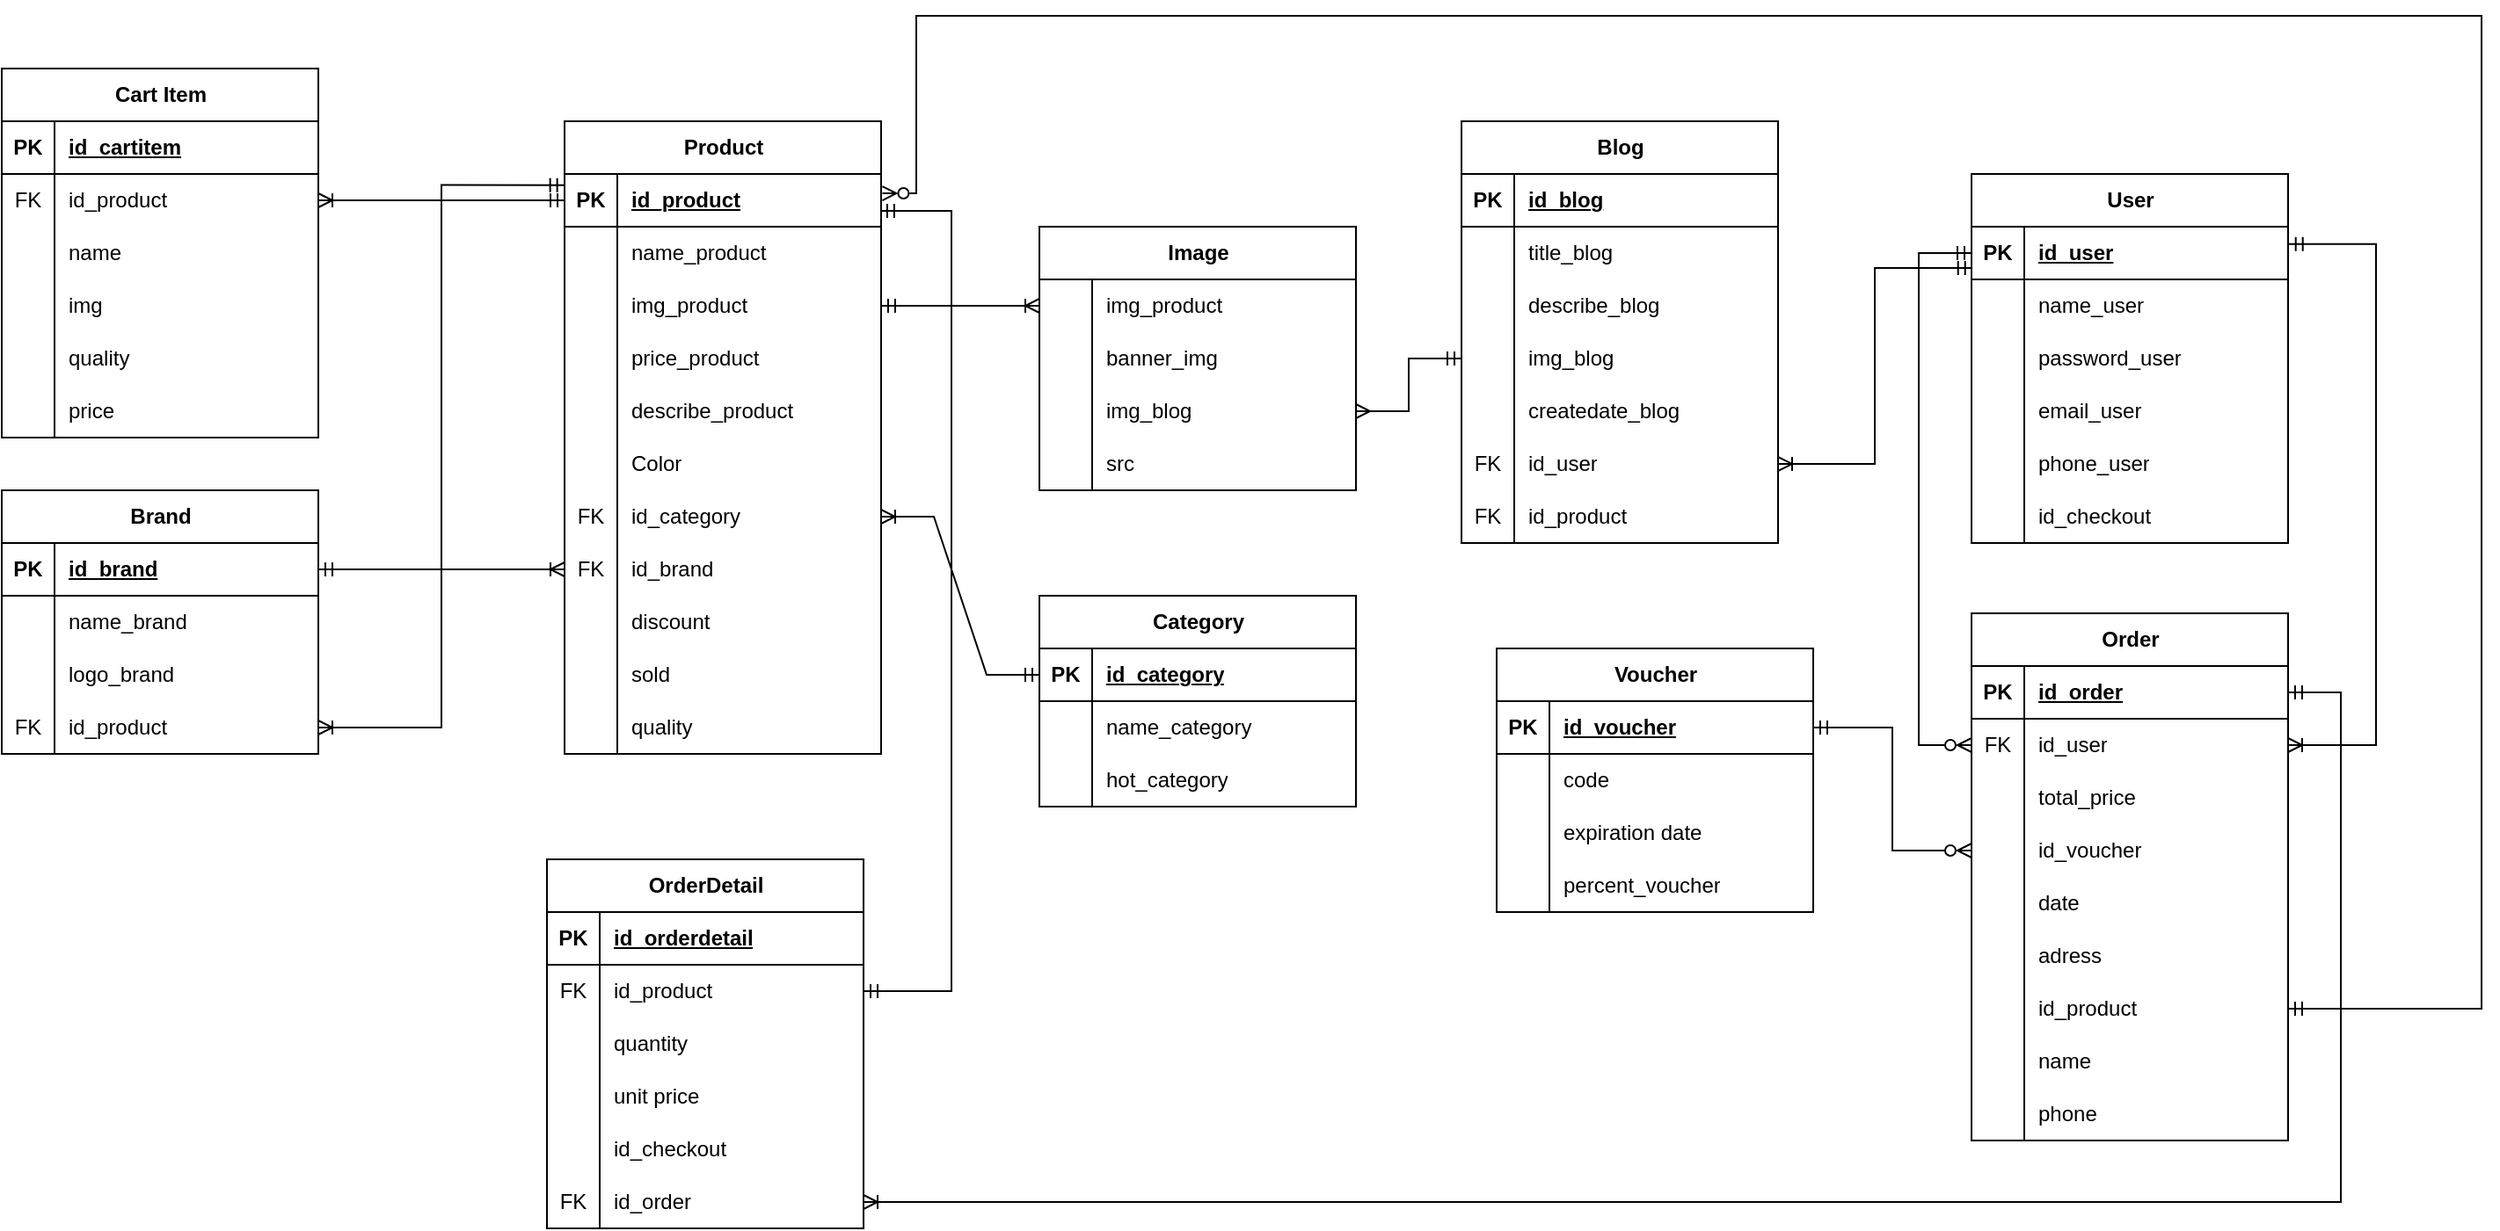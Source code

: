 <mxfile version="24.8.4">
  <diagram name="Page-1" id="K7slDZADMsd8zv0B4kbR">
    <mxGraphModel dx="3747" dy="4903" grid="1" gridSize="10" guides="1" tooltips="1" connect="1" arrows="1" fold="1" page="1" pageScale="1" pageWidth="3300" pageHeight="4681" math="0" shadow="0">
      <root>
        <mxCell id="0" />
        <mxCell id="1" parent="0" />
        <mxCell id="FsPps8ygUMYfurW_3Z1m-11" value="Product" style="shape=table;startSize=30;container=1;collapsible=1;childLayout=tableLayout;fixedRows=1;rowLines=0;fontStyle=1;align=center;resizeLast=1;html=1;" parent="1" vertex="1">
          <mxGeometry x="170" y="-70" width="180" height="360" as="geometry" />
        </mxCell>
        <mxCell id="FsPps8ygUMYfurW_3Z1m-12" value="" style="shape=tableRow;horizontal=0;startSize=0;swimlaneHead=0;swimlaneBody=0;fillColor=none;collapsible=0;dropTarget=0;points=[[0,0.5],[1,0.5]];portConstraint=eastwest;top=0;left=0;right=0;bottom=1;" parent="FsPps8ygUMYfurW_3Z1m-11" vertex="1">
          <mxGeometry y="30" width="180" height="30" as="geometry" />
        </mxCell>
        <mxCell id="FsPps8ygUMYfurW_3Z1m-13" value="PK" style="shape=partialRectangle;connectable=0;fillColor=none;top=0;left=0;bottom=0;right=0;fontStyle=1;overflow=hidden;whiteSpace=wrap;html=1;" parent="FsPps8ygUMYfurW_3Z1m-12" vertex="1">
          <mxGeometry width="30" height="30" as="geometry">
            <mxRectangle width="30" height="30" as="alternateBounds" />
          </mxGeometry>
        </mxCell>
        <mxCell id="FsPps8ygUMYfurW_3Z1m-14" value="id_product" style="shape=partialRectangle;connectable=0;fillColor=none;top=0;left=0;bottom=0;right=0;align=left;spacingLeft=6;fontStyle=5;overflow=hidden;whiteSpace=wrap;html=1;" parent="FsPps8ygUMYfurW_3Z1m-12" vertex="1">
          <mxGeometry x="30" width="150" height="30" as="geometry">
            <mxRectangle width="150" height="30" as="alternateBounds" />
          </mxGeometry>
        </mxCell>
        <mxCell id="FsPps8ygUMYfurW_3Z1m-15" value="" style="shape=tableRow;horizontal=0;startSize=0;swimlaneHead=0;swimlaneBody=0;fillColor=none;collapsible=0;dropTarget=0;points=[[0,0.5],[1,0.5]];portConstraint=eastwest;top=0;left=0;right=0;bottom=0;" parent="FsPps8ygUMYfurW_3Z1m-11" vertex="1">
          <mxGeometry y="60" width="180" height="30" as="geometry" />
        </mxCell>
        <mxCell id="FsPps8ygUMYfurW_3Z1m-16" value="" style="shape=partialRectangle;connectable=0;fillColor=none;top=0;left=0;bottom=0;right=0;editable=1;overflow=hidden;whiteSpace=wrap;html=1;" parent="FsPps8ygUMYfurW_3Z1m-15" vertex="1">
          <mxGeometry width="30" height="30" as="geometry">
            <mxRectangle width="30" height="30" as="alternateBounds" />
          </mxGeometry>
        </mxCell>
        <mxCell id="FsPps8ygUMYfurW_3Z1m-17" value="name_product" style="shape=partialRectangle;connectable=0;fillColor=none;top=0;left=0;bottom=0;right=0;align=left;spacingLeft=6;overflow=hidden;whiteSpace=wrap;html=1;" parent="FsPps8ygUMYfurW_3Z1m-15" vertex="1">
          <mxGeometry x="30" width="150" height="30" as="geometry">
            <mxRectangle width="150" height="30" as="alternateBounds" />
          </mxGeometry>
        </mxCell>
        <mxCell id="FsPps8ygUMYfurW_3Z1m-18" value="" style="shape=tableRow;horizontal=0;startSize=0;swimlaneHead=0;swimlaneBody=0;fillColor=none;collapsible=0;dropTarget=0;points=[[0,0.5],[1,0.5]];portConstraint=eastwest;top=0;left=0;right=0;bottom=0;" parent="FsPps8ygUMYfurW_3Z1m-11" vertex="1">
          <mxGeometry y="90" width="180" height="30" as="geometry" />
        </mxCell>
        <mxCell id="FsPps8ygUMYfurW_3Z1m-19" value="" style="shape=partialRectangle;connectable=0;fillColor=none;top=0;left=0;bottom=0;right=0;editable=1;overflow=hidden;whiteSpace=wrap;html=1;" parent="FsPps8ygUMYfurW_3Z1m-18" vertex="1">
          <mxGeometry width="30" height="30" as="geometry">
            <mxRectangle width="30" height="30" as="alternateBounds" />
          </mxGeometry>
        </mxCell>
        <mxCell id="FsPps8ygUMYfurW_3Z1m-20" value="img_product&lt;span style=&quot;white-space: pre;&quot;&gt;&#x9;&lt;/span&gt;" style="shape=partialRectangle;connectable=0;fillColor=none;top=0;left=0;bottom=0;right=0;align=left;spacingLeft=6;overflow=hidden;whiteSpace=wrap;html=1;" parent="FsPps8ygUMYfurW_3Z1m-18" vertex="1">
          <mxGeometry x="30" width="150" height="30" as="geometry">
            <mxRectangle width="150" height="30" as="alternateBounds" />
          </mxGeometry>
        </mxCell>
        <mxCell id="FsPps8ygUMYfurW_3Z1m-21" value="" style="shape=tableRow;horizontal=0;startSize=0;swimlaneHead=0;swimlaneBody=0;fillColor=none;collapsible=0;dropTarget=0;points=[[0,0.5],[1,0.5]];portConstraint=eastwest;top=0;left=0;right=0;bottom=0;" parent="FsPps8ygUMYfurW_3Z1m-11" vertex="1">
          <mxGeometry y="120" width="180" height="30" as="geometry" />
        </mxCell>
        <mxCell id="FsPps8ygUMYfurW_3Z1m-22" value="" style="shape=partialRectangle;connectable=0;fillColor=none;top=0;left=0;bottom=0;right=0;editable=1;overflow=hidden;whiteSpace=wrap;html=1;" parent="FsPps8ygUMYfurW_3Z1m-21" vertex="1">
          <mxGeometry width="30" height="30" as="geometry">
            <mxRectangle width="30" height="30" as="alternateBounds" />
          </mxGeometry>
        </mxCell>
        <mxCell id="FsPps8ygUMYfurW_3Z1m-23" value="price_product" style="shape=partialRectangle;connectable=0;fillColor=none;top=0;left=0;bottom=0;right=0;align=left;spacingLeft=6;overflow=hidden;whiteSpace=wrap;html=1;" parent="FsPps8ygUMYfurW_3Z1m-21" vertex="1">
          <mxGeometry x="30" width="150" height="30" as="geometry">
            <mxRectangle width="150" height="30" as="alternateBounds" />
          </mxGeometry>
        </mxCell>
        <mxCell id="FsPps8ygUMYfurW_3Z1m-24" value="" style="shape=tableRow;horizontal=0;startSize=0;swimlaneHead=0;swimlaneBody=0;fillColor=none;collapsible=0;dropTarget=0;points=[[0,0.5],[1,0.5]];portConstraint=eastwest;top=0;left=0;right=0;bottom=0;" parent="FsPps8ygUMYfurW_3Z1m-11" vertex="1">
          <mxGeometry y="150" width="180" height="30" as="geometry" />
        </mxCell>
        <mxCell id="FsPps8ygUMYfurW_3Z1m-25" value="" style="shape=partialRectangle;connectable=0;fillColor=none;top=0;left=0;bottom=0;right=0;editable=1;overflow=hidden;whiteSpace=wrap;html=1;" parent="FsPps8ygUMYfurW_3Z1m-24" vertex="1">
          <mxGeometry width="30" height="30" as="geometry">
            <mxRectangle width="30" height="30" as="alternateBounds" />
          </mxGeometry>
        </mxCell>
        <mxCell id="FsPps8ygUMYfurW_3Z1m-26" value="describe_product" style="shape=partialRectangle;connectable=0;fillColor=none;top=0;left=0;bottom=0;right=0;align=left;spacingLeft=6;overflow=hidden;whiteSpace=wrap;html=1;" parent="FsPps8ygUMYfurW_3Z1m-24" vertex="1">
          <mxGeometry x="30" width="150" height="30" as="geometry">
            <mxRectangle width="150" height="30" as="alternateBounds" />
          </mxGeometry>
        </mxCell>
        <mxCell id="D9UsTLARHpV65Iocpfjq-17" value="" style="shape=tableRow;horizontal=0;startSize=0;swimlaneHead=0;swimlaneBody=0;fillColor=none;collapsible=0;dropTarget=0;points=[[0,0.5],[1,0.5]];portConstraint=eastwest;top=0;left=0;right=0;bottom=0;" parent="FsPps8ygUMYfurW_3Z1m-11" vertex="1">
          <mxGeometry y="180" width="180" height="30" as="geometry" />
        </mxCell>
        <mxCell id="D9UsTLARHpV65Iocpfjq-18" value="" style="shape=partialRectangle;connectable=0;fillColor=none;top=0;left=0;bottom=0;right=0;editable=1;overflow=hidden;whiteSpace=wrap;html=1;" parent="D9UsTLARHpV65Iocpfjq-17" vertex="1">
          <mxGeometry width="30" height="30" as="geometry">
            <mxRectangle width="30" height="30" as="alternateBounds" />
          </mxGeometry>
        </mxCell>
        <mxCell id="D9UsTLARHpV65Iocpfjq-19" value="Color" style="shape=partialRectangle;connectable=0;fillColor=none;top=0;left=0;bottom=0;right=0;align=left;spacingLeft=6;overflow=hidden;whiteSpace=wrap;html=1;" parent="D9UsTLARHpV65Iocpfjq-17" vertex="1">
          <mxGeometry x="30" width="150" height="30" as="geometry">
            <mxRectangle width="150" height="30" as="alternateBounds" />
          </mxGeometry>
        </mxCell>
        <mxCell id="FsPps8ygUMYfurW_3Z1m-27" value="" style="shape=tableRow;horizontal=0;startSize=0;swimlaneHead=0;swimlaneBody=0;fillColor=none;collapsible=0;dropTarget=0;points=[[0,0.5],[1,0.5]];portConstraint=eastwest;top=0;left=0;right=0;bottom=0;" parent="FsPps8ygUMYfurW_3Z1m-11" vertex="1">
          <mxGeometry y="210" width="180" height="30" as="geometry" />
        </mxCell>
        <mxCell id="FsPps8ygUMYfurW_3Z1m-28" value="FK" style="shape=partialRectangle;connectable=0;fillColor=none;top=0;left=0;bottom=0;right=0;editable=1;overflow=hidden;whiteSpace=wrap;html=1;" parent="FsPps8ygUMYfurW_3Z1m-27" vertex="1">
          <mxGeometry width="30" height="30" as="geometry">
            <mxRectangle width="30" height="30" as="alternateBounds" />
          </mxGeometry>
        </mxCell>
        <mxCell id="FsPps8ygUMYfurW_3Z1m-29" value="id_category" style="shape=partialRectangle;connectable=0;fillColor=none;top=0;left=0;bottom=0;right=0;align=left;spacingLeft=6;overflow=hidden;whiteSpace=wrap;html=1;" parent="FsPps8ygUMYfurW_3Z1m-27" vertex="1">
          <mxGeometry x="30" width="150" height="30" as="geometry">
            <mxRectangle width="150" height="30" as="alternateBounds" />
          </mxGeometry>
        </mxCell>
        <mxCell id="VyI_SZk0N19pUun3dF2K-6" style="shape=tableRow;horizontal=0;startSize=0;swimlaneHead=0;swimlaneBody=0;fillColor=none;collapsible=0;dropTarget=0;points=[[0,0.5],[1,0.5]];portConstraint=eastwest;top=0;left=0;right=0;bottom=0;" parent="FsPps8ygUMYfurW_3Z1m-11" vertex="1">
          <mxGeometry y="240" width="180" height="30" as="geometry" />
        </mxCell>
        <mxCell id="VyI_SZk0N19pUun3dF2K-7" value="FK" style="shape=partialRectangle;connectable=0;fillColor=none;top=0;left=0;bottom=0;right=0;editable=1;overflow=hidden;whiteSpace=wrap;html=1;" parent="VyI_SZk0N19pUun3dF2K-6" vertex="1">
          <mxGeometry width="30" height="30" as="geometry">
            <mxRectangle width="30" height="30" as="alternateBounds" />
          </mxGeometry>
        </mxCell>
        <mxCell id="VyI_SZk0N19pUun3dF2K-8" value="id_brand" style="shape=partialRectangle;connectable=0;fillColor=none;top=0;left=0;bottom=0;right=0;align=left;spacingLeft=6;overflow=hidden;whiteSpace=wrap;html=1;" parent="VyI_SZk0N19pUun3dF2K-6" vertex="1">
          <mxGeometry x="30" width="150" height="30" as="geometry">
            <mxRectangle width="150" height="30" as="alternateBounds" />
          </mxGeometry>
        </mxCell>
        <mxCell id="VyI_SZk0N19pUun3dF2K-28" style="shape=tableRow;horizontal=0;startSize=0;swimlaneHead=0;swimlaneBody=0;fillColor=none;collapsible=0;dropTarget=0;points=[[0,0.5],[1,0.5]];portConstraint=eastwest;top=0;left=0;right=0;bottom=0;" parent="FsPps8ygUMYfurW_3Z1m-11" vertex="1">
          <mxGeometry y="270" width="180" height="30" as="geometry" />
        </mxCell>
        <mxCell id="VyI_SZk0N19pUun3dF2K-29" style="shape=partialRectangle;connectable=0;fillColor=none;top=0;left=0;bottom=0;right=0;editable=1;overflow=hidden;whiteSpace=wrap;html=1;" parent="VyI_SZk0N19pUun3dF2K-28" vertex="1">
          <mxGeometry width="30" height="30" as="geometry">
            <mxRectangle width="30" height="30" as="alternateBounds" />
          </mxGeometry>
        </mxCell>
        <mxCell id="VyI_SZk0N19pUun3dF2K-30" value="discount" style="shape=partialRectangle;connectable=0;fillColor=none;top=0;left=0;bottom=0;right=0;align=left;spacingLeft=6;overflow=hidden;whiteSpace=wrap;html=1;" parent="VyI_SZk0N19pUun3dF2K-28" vertex="1">
          <mxGeometry x="30" width="150" height="30" as="geometry">
            <mxRectangle width="150" height="30" as="alternateBounds" />
          </mxGeometry>
        </mxCell>
        <mxCell id="VyI_SZk0N19pUun3dF2K-34" style="shape=tableRow;horizontal=0;startSize=0;swimlaneHead=0;swimlaneBody=0;fillColor=none;collapsible=0;dropTarget=0;points=[[0,0.5],[1,0.5]];portConstraint=eastwest;top=0;left=0;right=0;bottom=0;" parent="FsPps8ygUMYfurW_3Z1m-11" vertex="1">
          <mxGeometry y="300" width="180" height="30" as="geometry" />
        </mxCell>
        <mxCell id="VyI_SZk0N19pUun3dF2K-35" style="shape=partialRectangle;connectable=0;fillColor=none;top=0;left=0;bottom=0;right=0;editable=1;overflow=hidden;whiteSpace=wrap;html=1;" parent="VyI_SZk0N19pUun3dF2K-34" vertex="1">
          <mxGeometry width="30" height="30" as="geometry">
            <mxRectangle width="30" height="30" as="alternateBounds" />
          </mxGeometry>
        </mxCell>
        <mxCell id="VyI_SZk0N19pUun3dF2K-36" value="sold" style="shape=partialRectangle;connectable=0;fillColor=none;top=0;left=0;bottom=0;right=0;align=left;spacingLeft=6;overflow=hidden;whiteSpace=wrap;html=1;" parent="VyI_SZk0N19pUun3dF2K-34" vertex="1">
          <mxGeometry x="30" width="150" height="30" as="geometry">
            <mxRectangle width="150" height="30" as="alternateBounds" />
          </mxGeometry>
        </mxCell>
        <mxCell id="VyI_SZk0N19pUun3dF2K-37" style="shape=tableRow;horizontal=0;startSize=0;swimlaneHead=0;swimlaneBody=0;fillColor=none;collapsible=0;dropTarget=0;points=[[0,0.5],[1,0.5]];portConstraint=eastwest;top=0;left=0;right=0;bottom=0;" parent="FsPps8ygUMYfurW_3Z1m-11" vertex="1">
          <mxGeometry y="330" width="180" height="30" as="geometry" />
        </mxCell>
        <mxCell id="VyI_SZk0N19pUun3dF2K-38" style="shape=partialRectangle;connectable=0;fillColor=none;top=0;left=0;bottom=0;right=0;editable=1;overflow=hidden;whiteSpace=wrap;html=1;" parent="VyI_SZk0N19pUun3dF2K-37" vertex="1">
          <mxGeometry width="30" height="30" as="geometry">
            <mxRectangle width="30" height="30" as="alternateBounds" />
          </mxGeometry>
        </mxCell>
        <mxCell id="VyI_SZk0N19pUun3dF2K-39" value="quality" style="shape=partialRectangle;connectable=0;fillColor=none;top=0;left=0;bottom=0;right=0;align=left;spacingLeft=6;overflow=hidden;whiteSpace=wrap;html=1;" parent="VyI_SZk0N19pUun3dF2K-37" vertex="1">
          <mxGeometry x="30" width="150" height="30" as="geometry">
            <mxRectangle width="150" height="30" as="alternateBounds" />
          </mxGeometry>
        </mxCell>
        <mxCell id="FsPps8ygUMYfurW_3Z1m-30" value="Category" style="shape=table;startSize=30;container=1;collapsible=1;childLayout=tableLayout;fixedRows=1;rowLines=0;fontStyle=1;align=center;resizeLast=1;html=1;" parent="1" vertex="1">
          <mxGeometry x="440" y="200" width="180" height="120" as="geometry" />
        </mxCell>
        <mxCell id="FsPps8ygUMYfurW_3Z1m-31" value="" style="shape=tableRow;horizontal=0;startSize=0;swimlaneHead=0;swimlaneBody=0;fillColor=none;collapsible=0;dropTarget=0;points=[[0,0.5],[1,0.5]];portConstraint=eastwest;top=0;left=0;right=0;bottom=1;" parent="FsPps8ygUMYfurW_3Z1m-30" vertex="1">
          <mxGeometry y="30" width="180" height="30" as="geometry" />
        </mxCell>
        <mxCell id="FsPps8ygUMYfurW_3Z1m-32" value="PK" style="shape=partialRectangle;connectable=0;fillColor=none;top=0;left=0;bottom=0;right=0;fontStyle=1;overflow=hidden;whiteSpace=wrap;html=1;" parent="FsPps8ygUMYfurW_3Z1m-31" vertex="1">
          <mxGeometry width="30" height="30" as="geometry">
            <mxRectangle width="30" height="30" as="alternateBounds" />
          </mxGeometry>
        </mxCell>
        <mxCell id="FsPps8ygUMYfurW_3Z1m-33" value="id_category" style="shape=partialRectangle;connectable=0;fillColor=none;top=0;left=0;bottom=0;right=0;align=left;spacingLeft=6;fontStyle=5;overflow=hidden;whiteSpace=wrap;html=1;" parent="FsPps8ygUMYfurW_3Z1m-31" vertex="1">
          <mxGeometry x="30" width="150" height="30" as="geometry">
            <mxRectangle width="150" height="30" as="alternateBounds" />
          </mxGeometry>
        </mxCell>
        <mxCell id="FsPps8ygUMYfurW_3Z1m-34" value="" style="shape=tableRow;horizontal=0;startSize=0;swimlaneHead=0;swimlaneBody=0;fillColor=none;collapsible=0;dropTarget=0;points=[[0,0.5],[1,0.5]];portConstraint=eastwest;top=0;left=0;right=0;bottom=0;" parent="FsPps8ygUMYfurW_3Z1m-30" vertex="1">
          <mxGeometry y="60" width="180" height="30" as="geometry" />
        </mxCell>
        <mxCell id="FsPps8ygUMYfurW_3Z1m-35" value="" style="shape=partialRectangle;connectable=0;fillColor=none;top=0;left=0;bottom=0;right=0;editable=1;overflow=hidden;whiteSpace=wrap;html=1;" parent="FsPps8ygUMYfurW_3Z1m-34" vertex="1">
          <mxGeometry width="30" height="30" as="geometry">
            <mxRectangle width="30" height="30" as="alternateBounds" />
          </mxGeometry>
        </mxCell>
        <mxCell id="FsPps8ygUMYfurW_3Z1m-36" value="name_category" style="shape=partialRectangle;connectable=0;fillColor=none;top=0;left=0;bottom=0;right=0;align=left;spacingLeft=6;overflow=hidden;whiteSpace=wrap;html=1;" parent="FsPps8ygUMYfurW_3Z1m-34" vertex="1">
          <mxGeometry x="30" width="150" height="30" as="geometry">
            <mxRectangle width="150" height="30" as="alternateBounds" />
          </mxGeometry>
        </mxCell>
        <mxCell id="VyI_SZk0N19pUun3dF2K-31" style="shape=tableRow;horizontal=0;startSize=0;swimlaneHead=0;swimlaneBody=0;fillColor=none;collapsible=0;dropTarget=0;points=[[0,0.5],[1,0.5]];portConstraint=eastwest;top=0;left=0;right=0;bottom=0;" parent="FsPps8ygUMYfurW_3Z1m-30" vertex="1">
          <mxGeometry y="90" width="180" height="30" as="geometry" />
        </mxCell>
        <mxCell id="VyI_SZk0N19pUun3dF2K-32" style="shape=partialRectangle;connectable=0;fillColor=none;top=0;left=0;bottom=0;right=0;editable=1;overflow=hidden;whiteSpace=wrap;html=1;" parent="VyI_SZk0N19pUun3dF2K-31" vertex="1">
          <mxGeometry width="30" height="30" as="geometry">
            <mxRectangle width="30" height="30" as="alternateBounds" />
          </mxGeometry>
        </mxCell>
        <mxCell id="VyI_SZk0N19pUun3dF2K-33" value="hot_category" style="shape=partialRectangle;connectable=0;fillColor=none;top=0;left=0;bottom=0;right=0;align=left;spacingLeft=6;overflow=hidden;whiteSpace=wrap;html=1;" parent="VyI_SZk0N19pUun3dF2K-31" vertex="1">
          <mxGeometry x="30" width="150" height="30" as="geometry">
            <mxRectangle width="150" height="30" as="alternateBounds" />
          </mxGeometry>
        </mxCell>
        <mxCell id="FsPps8ygUMYfurW_3Z1m-49" value="OrderDetail" style="shape=table;startSize=30;container=1;collapsible=1;childLayout=tableLayout;fixedRows=1;rowLines=0;fontStyle=1;align=center;resizeLast=1;html=1;" parent="1" vertex="1">
          <mxGeometry x="160" y="350" width="180" height="210" as="geometry" />
        </mxCell>
        <mxCell id="FsPps8ygUMYfurW_3Z1m-50" value="" style="shape=tableRow;horizontal=0;startSize=0;swimlaneHead=0;swimlaneBody=0;fillColor=none;collapsible=0;dropTarget=0;points=[[0,0.5],[1,0.5]];portConstraint=eastwest;top=0;left=0;right=0;bottom=1;" parent="FsPps8ygUMYfurW_3Z1m-49" vertex="1">
          <mxGeometry y="30" width="180" height="30" as="geometry" />
        </mxCell>
        <mxCell id="FsPps8ygUMYfurW_3Z1m-51" value="PK" style="shape=partialRectangle;connectable=0;fillColor=none;top=0;left=0;bottom=0;right=0;fontStyle=1;overflow=hidden;whiteSpace=wrap;html=1;" parent="FsPps8ygUMYfurW_3Z1m-50" vertex="1">
          <mxGeometry width="30" height="30" as="geometry">
            <mxRectangle width="30" height="30" as="alternateBounds" />
          </mxGeometry>
        </mxCell>
        <mxCell id="FsPps8ygUMYfurW_3Z1m-52" value="id_orderdetail" style="shape=partialRectangle;connectable=0;fillColor=none;top=0;left=0;bottom=0;right=0;align=left;spacingLeft=6;fontStyle=5;overflow=hidden;whiteSpace=wrap;html=1;" parent="FsPps8ygUMYfurW_3Z1m-50" vertex="1">
          <mxGeometry x="30" width="150" height="30" as="geometry">
            <mxRectangle width="150" height="30" as="alternateBounds" />
          </mxGeometry>
        </mxCell>
        <mxCell id="FsPps8ygUMYfurW_3Z1m-53" value="" style="shape=tableRow;horizontal=0;startSize=0;swimlaneHead=0;swimlaneBody=0;fillColor=none;collapsible=0;dropTarget=0;points=[[0,0.5],[1,0.5]];portConstraint=eastwest;top=0;left=0;right=0;bottom=0;" parent="FsPps8ygUMYfurW_3Z1m-49" vertex="1">
          <mxGeometry y="60" width="180" height="30" as="geometry" />
        </mxCell>
        <mxCell id="FsPps8ygUMYfurW_3Z1m-54" value="FK" style="shape=partialRectangle;connectable=0;fillColor=none;top=0;left=0;bottom=0;right=0;editable=1;overflow=hidden;whiteSpace=wrap;html=1;" parent="FsPps8ygUMYfurW_3Z1m-53" vertex="1">
          <mxGeometry width="30" height="30" as="geometry">
            <mxRectangle width="30" height="30" as="alternateBounds" />
          </mxGeometry>
        </mxCell>
        <mxCell id="FsPps8ygUMYfurW_3Z1m-55" value="id_product" style="shape=partialRectangle;connectable=0;fillColor=none;top=0;left=0;bottom=0;right=0;align=left;spacingLeft=6;overflow=hidden;whiteSpace=wrap;html=1;" parent="FsPps8ygUMYfurW_3Z1m-53" vertex="1">
          <mxGeometry x="30" width="150" height="30" as="geometry">
            <mxRectangle width="150" height="30" as="alternateBounds" />
          </mxGeometry>
        </mxCell>
        <mxCell id="FsPps8ygUMYfurW_3Z1m-56" value="" style="shape=tableRow;horizontal=0;startSize=0;swimlaneHead=0;swimlaneBody=0;fillColor=none;collapsible=0;dropTarget=0;points=[[0,0.5],[1,0.5]];portConstraint=eastwest;top=0;left=0;right=0;bottom=0;" parent="FsPps8ygUMYfurW_3Z1m-49" vertex="1">
          <mxGeometry y="90" width="180" height="30" as="geometry" />
        </mxCell>
        <mxCell id="FsPps8ygUMYfurW_3Z1m-57" value="" style="shape=partialRectangle;connectable=0;fillColor=none;top=0;left=0;bottom=0;right=0;editable=1;overflow=hidden;whiteSpace=wrap;html=1;" parent="FsPps8ygUMYfurW_3Z1m-56" vertex="1">
          <mxGeometry width="30" height="30" as="geometry">
            <mxRectangle width="30" height="30" as="alternateBounds" />
          </mxGeometry>
        </mxCell>
        <mxCell id="FsPps8ygUMYfurW_3Z1m-58" value="quantity" style="shape=partialRectangle;connectable=0;fillColor=none;top=0;left=0;bottom=0;right=0;align=left;spacingLeft=6;overflow=hidden;whiteSpace=wrap;html=1;" parent="FsPps8ygUMYfurW_3Z1m-56" vertex="1">
          <mxGeometry x="30" width="150" height="30" as="geometry">
            <mxRectangle width="150" height="30" as="alternateBounds" />
          </mxGeometry>
        </mxCell>
        <mxCell id="FsPps8ygUMYfurW_3Z1m-59" value="" style="shape=tableRow;horizontal=0;startSize=0;swimlaneHead=0;swimlaneBody=0;fillColor=none;collapsible=0;dropTarget=0;points=[[0,0.5],[1,0.5]];portConstraint=eastwest;top=0;left=0;right=0;bottom=0;" parent="FsPps8ygUMYfurW_3Z1m-49" vertex="1">
          <mxGeometry y="120" width="180" height="30" as="geometry" />
        </mxCell>
        <mxCell id="FsPps8ygUMYfurW_3Z1m-60" value="" style="shape=partialRectangle;connectable=0;fillColor=none;top=0;left=0;bottom=0;right=0;editable=1;overflow=hidden;whiteSpace=wrap;html=1;" parent="FsPps8ygUMYfurW_3Z1m-59" vertex="1">
          <mxGeometry width="30" height="30" as="geometry">
            <mxRectangle width="30" height="30" as="alternateBounds" />
          </mxGeometry>
        </mxCell>
        <mxCell id="FsPps8ygUMYfurW_3Z1m-61" value="unit price" style="shape=partialRectangle;connectable=0;fillColor=none;top=0;left=0;bottom=0;right=0;align=left;spacingLeft=6;overflow=hidden;whiteSpace=wrap;html=1;" parent="FsPps8ygUMYfurW_3Z1m-59" vertex="1">
          <mxGeometry x="30" width="150" height="30" as="geometry">
            <mxRectangle width="150" height="30" as="alternateBounds" />
          </mxGeometry>
        </mxCell>
        <mxCell id="FsPps8ygUMYfurW_3Z1m-62" value="" style="shape=tableRow;horizontal=0;startSize=0;swimlaneHead=0;swimlaneBody=0;fillColor=none;collapsible=0;dropTarget=0;points=[[0,0.5],[1,0.5]];portConstraint=eastwest;top=0;left=0;right=0;bottom=0;" parent="FsPps8ygUMYfurW_3Z1m-49" vertex="1">
          <mxGeometry y="150" width="180" height="30" as="geometry" />
        </mxCell>
        <mxCell id="FsPps8ygUMYfurW_3Z1m-63" value="" style="shape=partialRectangle;connectable=0;fillColor=none;top=0;left=0;bottom=0;right=0;editable=1;overflow=hidden;whiteSpace=wrap;html=1;" parent="FsPps8ygUMYfurW_3Z1m-62" vertex="1">
          <mxGeometry width="30" height="30" as="geometry">
            <mxRectangle width="30" height="30" as="alternateBounds" />
          </mxGeometry>
        </mxCell>
        <mxCell id="FsPps8ygUMYfurW_3Z1m-64" value="id_checkout" style="shape=partialRectangle;connectable=0;fillColor=none;top=0;left=0;bottom=0;right=0;align=left;spacingLeft=6;overflow=hidden;whiteSpace=wrap;html=1;" parent="FsPps8ygUMYfurW_3Z1m-62" vertex="1">
          <mxGeometry x="30" width="150" height="30" as="geometry">
            <mxRectangle width="150" height="30" as="alternateBounds" />
          </mxGeometry>
        </mxCell>
        <mxCell id="FsPps8ygUMYfurW_3Z1m-167" value="" style="shape=tableRow;horizontal=0;startSize=0;swimlaneHead=0;swimlaneBody=0;fillColor=none;collapsible=0;dropTarget=0;points=[[0,0.5],[1,0.5]];portConstraint=eastwest;top=0;left=0;right=0;bottom=0;" parent="FsPps8ygUMYfurW_3Z1m-49" vertex="1">
          <mxGeometry y="180" width="180" height="30" as="geometry" />
        </mxCell>
        <mxCell id="FsPps8ygUMYfurW_3Z1m-168" value="FK" style="shape=partialRectangle;connectable=0;fillColor=none;top=0;left=0;bottom=0;right=0;editable=1;overflow=hidden;whiteSpace=wrap;html=1;" parent="FsPps8ygUMYfurW_3Z1m-167" vertex="1">
          <mxGeometry width="30" height="30" as="geometry">
            <mxRectangle width="30" height="30" as="alternateBounds" />
          </mxGeometry>
        </mxCell>
        <mxCell id="FsPps8ygUMYfurW_3Z1m-169" value="id_order" style="shape=partialRectangle;connectable=0;fillColor=none;top=0;left=0;bottom=0;right=0;align=left;spacingLeft=6;overflow=hidden;whiteSpace=wrap;html=1;" parent="FsPps8ygUMYfurW_3Z1m-167" vertex="1">
          <mxGeometry x="30" width="150" height="30" as="geometry">
            <mxRectangle width="150" height="30" as="alternateBounds" />
          </mxGeometry>
        </mxCell>
        <mxCell id="FsPps8ygUMYfurW_3Z1m-86" value="User" style="shape=table;startSize=30;container=1;collapsible=1;childLayout=tableLayout;fixedRows=1;rowLines=0;fontStyle=1;align=center;resizeLast=1;html=1;" parent="1" vertex="1">
          <mxGeometry x="970" y="-40" width="180" height="210" as="geometry" />
        </mxCell>
        <mxCell id="FsPps8ygUMYfurW_3Z1m-87" value="" style="shape=tableRow;horizontal=0;startSize=0;swimlaneHead=0;swimlaneBody=0;fillColor=none;collapsible=0;dropTarget=0;points=[[0,0.5],[1,0.5]];portConstraint=eastwest;top=0;left=0;right=0;bottom=1;" parent="FsPps8ygUMYfurW_3Z1m-86" vertex="1">
          <mxGeometry y="30" width="180" height="30" as="geometry" />
        </mxCell>
        <mxCell id="FsPps8ygUMYfurW_3Z1m-88" value="PK" style="shape=partialRectangle;connectable=0;fillColor=none;top=0;left=0;bottom=0;right=0;fontStyle=1;overflow=hidden;whiteSpace=wrap;html=1;" parent="FsPps8ygUMYfurW_3Z1m-87" vertex="1">
          <mxGeometry width="30" height="30" as="geometry">
            <mxRectangle width="30" height="30" as="alternateBounds" />
          </mxGeometry>
        </mxCell>
        <mxCell id="FsPps8ygUMYfurW_3Z1m-89" value="id_user" style="shape=partialRectangle;connectable=0;fillColor=none;top=0;left=0;bottom=0;right=0;align=left;spacingLeft=6;fontStyle=5;overflow=hidden;whiteSpace=wrap;html=1;" parent="FsPps8ygUMYfurW_3Z1m-87" vertex="1">
          <mxGeometry x="30" width="150" height="30" as="geometry">
            <mxRectangle width="150" height="30" as="alternateBounds" />
          </mxGeometry>
        </mxCell>
        <mxCell id="FsPps8ygUMYfurW_3Z1m-90" value="" style="shape=tableRow;horizontal=0;startSize=0;swimlaneHead=0;swimlaneBody=0;fillColor=none;collapsible=0;dropTarget=0;points=[[0,0.5],[1,0.5]];portConstraint=eastwest;top=0;left=0;right=0;bottom=0;" parent="FsPps8ygUMYfurW_3Z1m-86" vertex="1">
          <mxGeometry y="60" width="180" height="30" as="geometry" />
        </mxCell>
        <mxCell id="FsPps8ygUMYfurW_3Z1m-91" value="" style="shape=partialRectangle;connectable=0;fillColor=none;top=0;left=0;bottom=0;right=0;editable=1;overflow=hidden;whiteSpace=wrap;html=1;" parent="FsPps8ygUMYfurW_3Z1m-90" vertex="1">
          <mxGeometry width="30" height="30" as="geometry">
            <mxRectangle width="30" height="30" as="alternateBounds" />
          </mxGeometry>
        </mxCell>
        <mxCell id="FsPps8ygUMYfurW_3Z1m-92" value="name_user" style="shape=partialRectangle;connectable=0;fillColor=none;top=0;left=0;bottom=0;right=0;align=left;spacingLeft=6;overflow=hidden;whiteSpace=wrap;html=1;" parent="FsPps8ygUMYfurW_3Z1m-90" vertex="1">
          <mxGeometry x="30" width="150" height="30" as="geometry">
            <mxRectangle width="150" height="30" as="alternateBounds" />
          </mxGeometry>
        </mxCell>
        <mxCell id="FsPps8ygUMYfurW_3Z1m-93" value="" style="shape=tableRow;horizontal=0;startSize=0;swimlaneHead=0;swimlaneBody=0;fillColor=none;collapsible=0;dropTarget=0;points=[[0,0.5],[1,0.5]];portConstraint=eastwest;top=0;left=0;right=0;bottom=0;" parent="FsPps8ygUMYfurW_3Z1m-86" vertex="1">
          <mxGeometry y="90" width="180" height="30" as="geometry" />
        </mxCell>
        <mxCell id="FsPps8ygUMYfurW_3Z1m-94" value="" style="shape=partialRectangle;connectable=0;fillColor=none;top=0;left=0;bottom=0;right=0;editable=1;overflow=hidden;whiteSpace=wrap;html=1;" parent="FsPps8ygUMYfurW_3Z1m-93" vertex="1">
          <mxGeometry width="30" height="30" as="geometry">
            <mxRectangle width="30" height="30" as="alternateBounds" />
          </mxGeometry>
        </mxCell>
        <mxCell id="FsPps8ygUMYfurW_3Z1m-95" value="password_user" style="shape=partialRectangle;connectable=0;fillColor=none;top=0;left=0;bottom=0;right=0;align=left;spacingLeft=6;overflow=hidden;whiteSpace=wrap;html=1;" parent="FsPps8ygUMYfurW_3Z1m-93" vertex="1">
          <mxGeometry x="30" width="150" height="30" as="geometry">
            <mxRectangle width="150" height="30" as="alternateBounds" />
          </mxGeometry>
        </mxCell>
        <mxCell id="FsPps8ygUMYfurW_3Z1m-96" value="" style="shape=tableRow;horizontal=0;startSize=0;swimlaneHead=0;swimlaneBody=0;fillColor=none;collapsible=0;dropTarget=0;points=[[0,0.5],[1,0.5]];portConstraint=eastwest;top=0;left=0;right=0;bottom=0;" parent="FsPps8ygUMYfurW_3Z1m-86" vertex="1">
          <mxGeometry y="120" width="180" height="30" as="geometry" />
        </mxCell>
        <mxCell id="FsPps8ygUMYfurW_3Z1m-97" value="" style="shape=partialRectangle;connectable=0;fillColor=none;top=0;left=0;bottom=0;right=0;editable=1;overflow=hidden;whiteSpace=wrap;html=1;" parent="FsPps8ygUMYfurW_3Z1m-96" vertex="1">
          <mxGeometry width="30" height="30" as="geometry">
            <mxRectangle width="30" height="30" as="alternateBounds" />
          </mxGeometry>
        </mxCell>
        <mxCell id="FsPps8ygUMYfurW_3Z1m-98" value="email_user" style="shape=partialRectangle;connectable=0;fillColor=none;top=0;left=0;bottom=0;right=0;align=left;spacingLeft=6;overflow=hidden;whiteSpace=wrap;html=1;" parent="FsPps8ygUMYfurW_3Z1m-96" vertex="1">
          <mxGeometry x="30" width="150" height="30" as="geometry">
            <mxRectangle width="150" height="30" as="alternateBounds" />
          </mxGeometry>
        </mxCell>
        <mxCell id="FsPps8ygUMYfurW_3Z1m-99" value="" style="shape=tableRow;horizontal=0;startSize=0;swimlaneHead=0;swimlaneBody=0;fillColor=none;collapsible=0;dropTarget=0;points=[[0,0.5],[1,0.5]];portConstraint=eastwest;top=0;left=0;right=0;bottom=0;" parent="FsPps8ygUMYfurW_3Z1m-86" vertex="1">
          <mxGeometry y="150" width="180" height="30" as="geometry" />
        </mxCell>
        <mxCell id="FsPps8ygUMYfurW_3Z1m-100" value="" style="shape=partialRectangle;connectable=0;fillColor=none;top=0;left=0;bottom=0;right=0;editable=1;overflow=hidden;whiteSpace=wrap;html=1;" parent="FsPps8ygUMYfurW_3Z1m-99" vertex="1">
          <mxGeometry width="30" height="30" as="geometry">
            <mxRectangle width="30" height="30" as="alternateBounds" />
          </mxGeometry>
        </mxCell>
        <mxCell id="FsPps8ygUMYfurW_3Z1m-101" value="phone_user" style="shape=partialRectangle;connectable=0;fillColor=none;top=0;left=0;bottom=0;right=0;align=left;spacingLeft=6;overflow=hidden;whiteSpace=wrap;html=1;" parent="FsPps8ygUMYfurW_3Z1m-99" vertex="1">
          <mxGeometry x="30" width="150" height="30" as="geometry">
            <mxRectangle width="150" height="30" as="alternateBounds" />
          </mxGeometry>
        </mxCell>
        <mxCell id="FsPps8ygUMYfurW_3Z1m-102" value="" style="shape=tableRow;horizontal=0;startSize=0;swimlaneHead=0;swimlaneBody=0;fillColor=none;collapsible=0;dropTarget=0;points=[[0,0.5],[1,0.5]];portConstraint=eastwest;top=0;left=0;right=0;bottom=0;" parent="FsPps8ygUMYfurW_3Z1m-86" vertex="1">
          <mxGeometry y="180" width="180" height="30" as="geometry" />
        </mxCell>
        <mxCell id="FsPps8ygUMYfurW_3Z1m-103" value="" style="shape=partialRectangle;connectable=0;fillColor=none;top=0;left=0;bottom=0;right=0;editable=1;overflow=hidden;whiteSpace=wrap;html=1;" parent="FsPps8ygUMYfurW_3Z1m-102" vertex="1">
          <mxGeometry width="30" height="30" as="geometry">
            <mxRectangle width="30" height="30" as="alternateBounds" />
          </mxGeometry>
        </mxCell>
        <mxCell id="FsPps8ygUMYfurW_3Z1m-104" value="id_checkout" style="shape=partialRectangle;connectable=0;fillColor=none;top=0;left=0;bottom=0;right=0;align=left;spacingLeft=6;overflow=hidden;whiteSpace=wrap;html=1;" parent="FsPps8ygUMYfurW_3Z1m-102" vertex="1">
          <mxGeometry x="30" width="150" height="30" as="geometry">
            <mxRectangle width="150" height="30" as="alternateBounds" />
          </mxGeometry>
        </mxCell>
        <mxCell id="FsPps8ygUMYfurW_3Z1m-105" value="Voucher" style="shape=table;startSize=30;container=1;collapsible=1;childLayout=tableLayout;fixedRows=1;rowLines=0;fontStyle=1;align=center;resizeLast=1;html=1;" parent="1" vertex="1">
          <mxGeometry x="700" y="230" width="180" height="150" as="geometry" />
        </mxCell>
        <mxCell id="FsPps8ygUMYfurW_3Z1m-106" value="" style="shape=tableRow;horizontal=0;startSize=0;swimlaneHead=0;swimlaneBody=0;fillColor=none;collapsible=0;dropTarget=0;points=[[0,0.5],[1,0.5]];portConstraint=eastwest;top=0;left=0;right=0;bottom=1;" parent="FsPps8ygUMYfurW_3Z1m-105" vertex="1">
          <mxGeometry y="30" width="180" height="30" as="geometry" />
        </mxCell>
        <mxCell id="FsPps8ygUMYfurW_3Z1m-107" value="PK" style="shape=partialRectangle;connectable=0;fillColor=none;top=0;left=0;bottom=0;right=0;fontStyle=1;overflow=hidden;whiteSpace=wrap;html=1;" parent="FsPps8ygUMYfurW_3Z1m-106" vertex="1">
          <mxGeometry width="30" height="30" as="geometry">
            <mxRectangle width="30" height="30" as="alternateBounds" />
          </mxGeometry>
        </mxCell>
        <mxCell id="FsPps8ygUMYfurW_3Z1m-108" value="id_voucher" style="shape=partialRectangle;connectable=0;fillColor=none;top=0;left=0;bottom=0;right=0;align=left;spacingLeft=6;fontStyle=5;overflow=hidden;whiteSpace=wrap;html=1;" parent="FsPps8ygUMYfurW_3Z1m-106" vertex="1">
          <mxGeometry x="30" width="150" height="30" as="geometry">
            <mxRectangle width="150" height="30" as="alternateBounds" />
          </mxGeometry>
        </mxCell>
        <mxCell id="FsPps8ygUMYfurW_3Z1m-109" value="" style="shape=tableRow;horizontal=0;startSize=0;swimlaneHead=0;swimlaneBody=0;fillColor=none;collapsible=0;dropTarget=0;points=[[0,0.5],[1,0.5]];portConstraint=eastwest;top=0;left=0;right=0;bottom=0;" parent="FsPps8ygUMYfurW_3Z1m-105" vertex="1">
          <mxGeometry y="60" width="180" height="30" as="geometry" />
        </mxCell>
        <mxCell id="FsPps8ygUMYfurW_3Z1m-110" value="" style="shape=partialRectangle;connectable=0;fillColor=none;top=0;left=0;bottom=0;right=0;editable=1;overflow=hidden;whiteSpace=wrap;html=1;" parent="FsPps8ygUMYfurW_3Z1m-109" vertex="1">
          <mxGeometry width="30" height="30" as="geometry">
            <mxRectangle width="30" height="30" as="alternateBounds" />
          </mxGeometry>
        </mxCell>
        <mxCell id="FsPps8ygUMYfurW_3Z1m-111" value="code" style="shape=partialRectangle;connectable=0;fillColor=none;top=0;left=0;bottom=0;right=0;align=left;spacingLeft=6;overflow=hidden;whiteSpace=wrap;html=1;" parent="FsPps8ygUMYfurW_3Z1m-109" vertex="1">
          <mxGeometry x="30" width="150" height="30" as="geometry">
            <mxRectangle width="150" height="30" as="alternateBounds" />
          </mxGeometry>
        </mxCell>
        <mxCell id="FsPps8ygUMYfurW_3Z1m-112" value="" style="shape=tableRow;horizontal=0;startSize=0;swimlaneHead=0;swimlaneBody=0;fillColor=none;collapsible=0;dropTarget=0;points=[[0,0.5],[1,0.5]];portConstraint=eastwest;top=0;left=0;right=0;bottom=0;" parent="FsPps8ygUMYfurW_3Z1m-105" vertex="1">
          <mxGeometry y="90" width="180" height="30" as="geometry" />
        </mxCell>
        <mxCell id="FsPps8ygUMYfurW_3Z1m-113" value="" style="shape=partialRectangle;connectable=0;fillColor=none;top=0;left=0;bottom=0;right=0;editable=1;overflow=hidden;whiteSpace=wrap;html=1;" parent="FsPps8ygUMYfurW_3Z1m-112" vertex="1">
          <mxGeometry width="30" height="30" as="geometry">
            <mxRectangle width="30" height="30" as="alternateBounds" />
          </mxGeometry>
        </mxCell>
        <mxCell id="FsPps8ygUMYfurW_3Z1m-114" value="expiration date" style="shape=partialRectangle;connectable=0;fillColor=none;top=0;left=0;bottom=0;right=0;align=left;spacingLeft=6;overflow=hidden;whiteSpace=wrap;html=1;" parent="FsPps8ygUMYfurW_3Z1m-112" vertex="1">
          <mxGeometry x="30" width="150" height="30" as="geometry">
            <mxRectangle width="150" height="30" as="alternateBounds" />
          </mxGeometry>
        </mxCell>
        <mxCell id="VniPClUPbFW_4npm0a6z-1" style="shape=tableRow;horizontal=0;startSize=0;swimlaneHead=0;swimlaneBody=0;fillColor=none;collapsible=0;dropTarget=0;points=[[0,0.5],[1,0.5]];portConstraint=eastwest;top=0;left=0;right=0;bottom=0;" parent="FsPps8ygUMYfurW_3Z1m-105" vertex="1">
          <mxGeometry y="120" width="180" height="30" as="geometry" />
        </mxCell>
        <mxCell id="VniPClUPbFW_4npm0a6z-2" style="shape=partialRectangle;connectable=0;fillColor=none;top=0;left=0;bottom=0;right=0;editable=1;overflow=hidden;whiteSpace=wrap;html=1;" parent="VniPClUPbFW_4npm0a6z-1" vertex="1">
          <mxGeometry width="30" height="30" as="geometry">
            <mxRectangle width="30" height="30" as="alternateBounds" />
          </mxGeometry>
        </mxCell>
        <mxCell id="VniPClUPbFW_4npm0a6z-3" value="percent_voucher" style="shape=partialRectangle;connectable=0;fillColor=none;top=0;left=0;bottom=0;right=0;align=left;spacingLeft=6;overflow=hidden;whiteSpace=wrap;html=1;" parent="VniPClUPbFW_4npm0a6z-1" vertex="1">
          <mxGeometry x="30" width="150" height="30" as="geometry">
            <mxRectangle width="150" height="30" as="alternateBounds" />
          </mxGeometry>
        </mxCell>
        <mxCell id="FsPps8ygUMYfurW_3Z1m-115" value="Cart Item" style="shape=table;startSize=30;container=1;collapsible=1;childLayout=tableLayout;fixedRows=1;rowLines=0;fontStyle=1;align=center;resizeLast=1;html=1;" parent="1" vertex="1">
          <mxGeometry x="-150" y="-100" width="180" height="210" as="geometry" />
        </mxCell>
        <mxCell id="FsPps8ygUMYfurW_3Z1m-116" value="" style="shape=tableRow;horizontal=0;startSize=0;swimlaneHead=0;swimlaneBody=0;fillColor=none;collapsible=0;dropTarget=0;points=[[0,0.5],[1,0.5]];portConstraint=eastwest;top=0;left=0;right=0;bottom=1;" parent="FsPps8ygUMYfurW_3Z1m-115" vertex="1">
          <mxGeometry y="30" width="180" height="30" as="geometry" />
        </mxCell>
        <mxCell id="FsPps8ygUMYfurW_3Z1m-117" value="PK" style="shape=partialRectangle;connectable=0;fillColor=none;top=0;left=0;bottom=0;right=0;fontStyle=1;overflow=hidden;whiteSpace=wrap;html=1;" parent="FsPps8ygUMYfurW_3Z1m-116" vertex="1">
          <mxGeometry width="30" height="30" as="geometry">
            <mxRectangle width="30" height="30" as="alternateBounds" />
          </mxGeometry>
        </mxCell>
        <mxCell id="FsPps8ygUMYfurW_3Z1m-118" value="id_cartitem" style="shape=partialRectangle;connectable=0;fillColor=none;top=0;left=0;bottom=0;right=0;align=left;spacingLeft=6;fontStyle=5;overflow=hidden;whiteSpace=wrap;html=1;" parent="FsPps8ygUMYfurW_3Z1m-116" vertex="1">
          <mxGeometry x="30" width="150" height="30" as="geometry">
            <mxRectangle width="150" height="30" as="alternateBounds" />
          </mxGeometry>
        </mxCell>
        <mxCell id="FsPps8ygUMYfurW_3Z1m-119" value="" style="shape=tableRow;horizontal=0;startSize=0;swimlaneHead=0;swimlaneBody=0;fillColor=none;collapsible=0;dropTarget=0;points=[[0,0.5],[1,0.5]];portConstraint=eastwest;top=0;left=0;right=0;bottom=0;" parent="FsPps8ygUMYfurW_3Z1m-115" vertex="1">
          <mxGeometry y="60" width="180" height="30" as="geometry" />
        </mxCell>
        <mxCell id="FsPps8ygUMYfurW_3Z1m-120" value="FK" style="shape=partialRectangle;connectable=0;fillColor=none;top=0;left=0;bottom=0;right=0;editable=1;overflow=hidden;whiteSpace=wrap;html=1;" parent="FsPps8ygUMYfurW_3Z1m-119" vertex="1">
          <mxGeometry width="30" height="30" as="geometry">
            <mxRectangle width="30" height="30" as="alternateBounds" />
          </mxGeometry>
        </mxCell>
        <mxCell id="FsPps8ygUMYfurW_3Z1m-121" value="id_product" style="shape=partialRectangle;connectable=0;fillColor=none;top=0;left=0;bottom=0;right=0;align=left;spacingLeft=6;overflow=hidden;whiteSpace=wrap;html=1;" parent="FsPps8ygUMYfurW_3Z1m-119" vertex="1">
          <mxGeometry x="30" width="150" height="30" as="geometry">
            <mxRectangle width="150" height="30" as="alternateBounds" />
          </mxGeometry>
        </mxCell>
        <mxCell id="FsPps8ygUMYfurW_3Z1m-122" value="" style="shape=tableRow;horizontal=0;startSize=0;swimlaneHead=0;swimlaneBody=0;fillColor=none;collapsible=0;dropTarget=0;points=[[0,0.5],[1,0.5]];portConstraint=eastwest;top=0;left=0;right=0;bottom=0;" parent="FsPps8ygUMYfurW_3Z1m-115" vertex="1">
          <mxGeometry y="90" width="180" height="30" as="geometry" />
        </mxCell>
        <mxCell id="FsPps8ygUMYfurW_3Z1m-123" value="" style="shape=partialRectangle;connectable=0;fillColor=none;top=0;left=0;bottom=0;right=0;editable=1;overflow=hidden;whiteSpace=wrap;html=1;" parent="FsPps8ygUMYfurW_3Z1m-122" vertex="1">
          <mxGeometry width="30" height="30" as="geometry">
            <mxRectangle width="30" height="30" as="alternateBounds" />
          </mxGeometry>
        </mxCell>
        <mxCell id="FsPps8ygUMYfurW_3Z1m-124" value="name" style="shape=partialRectangle;connectable=0;fillColor=none;top=0;left=0;bottom=0;right=0;align=left;spacingLeft=6;overflow=hidden;whiteSpace=wrap;html=1;" parent="FsPps8ygUMYfurW_3Z1m-122" vertex="1">
          <mxGeometry x="30" width="150" height="30" as="geometry">
            <mxRectangle width="150" height="30" as="alternateBounds" />
          </mxGeometry>
        </mxCell>
        <mxCell id="FsPps8ygUMYfurW_3Z1m-125" value="" style="shape=tableRow;horizontal=0;startSize=0;swimlaneHead=0;swimlaneBody=0;fillColor=none;collapsible=0;dropTarget=0;points=[[0,0.5],[1,0.5]];portConstraint=eastwest;top=0;left=0;right=0;bottom=0;" parent="FsPps8ygUMYfurW_3Z1m-115" vertex="1">
          <mxGeometry y="120" width="180" height="30" as="geometry" />
        </mxCell>
        <mxCell id="FsPps8ygUMYfurW_3Z1m-126" value="" style="shape=partialRectangle;connectable=0;fillColor=none;top=0;left=0;bottom=0;right=0;editable=1;overflow=hidden;whiteSpace=wrap;html=1;" parent="FsPps8ygUMYfurW_3Z1m-125" vertex="1">
          <mxGeometry width="30" height="30" as="geometry">
            <mxRectangle width="30" height="30" as="alternateBounds" />
          </mxGeometry>
        </mxCell>
        <mxCell id="FsPps8ygUMYfurW_3Z1m-127" value="img" style="shape=partialRectangle;connectable=0;fillColor=none;top=0;left=0;bottom=0;right=0;align=left;spacingLeft=6;overflow=hidden;whiteSpace=wrap;html=1;" parent="FsPps8ygUMYfurW_3Z1m-125" vertex="1">
          <mxGeometry x="30" width="150" height="30" as="geometry">
            <mxRectangle width="150" height="30" as="alternateBounds" />
          </mxGeometry>
        </mxCell>
        <mxCell id="FsPps8ygUMYfurW_3Z1m-128" value="" style="shape=tableRow;horizontal=0;startSize=0;swimlaneHead=0;swimlaneBody=0;fillColor=none;collapsible=0;dropTarget=0;points=[[0,0.5],[1,0.5]];portConstraint=eastwest;top=0;left=0;right=0;bottom=0;" parent="FsPps8ygUMYfurW_3Z1m-115" vertex="1">
          <mxGeometry y="150" width="180" height="30" as="geometry" />
        </mxCell>
        <mxCell id="FsPps8ygUMYfurW_3Z1m-129" value="" style="shape=partialRectangle;connectable=0;fillColor=none;top=0;left=0;bottom=0;right=0;editable=1;overflow=hidden;whiteSpace=wrap;html=1;" parent="FsPps8ygUMYfurW_3Z1m-128" vertex="1">
          <mxGeometry width="30" height="30" as="geometry">
            <mxRectangle width="30" height="30" as="alternateBounds" />
          </mxGeometry>
        </mxCell>
        <mxCell id="FsPps8ygUMYfurW_3Z1m-130" value="quality" style="shape=partialRectangle;connectable=0;fillColor=none;top=0;left=0;bottom=0;right=0;align=left;spacingLeft=6;overflow=hidden;whiteSpace=wrap;html=1;" parent="FsPps8ygUMYfurW_3Z1m-128" vertex="1">
          <mxGeometry x="30" width="150" height="30" as="geometry">
            <mxRectangle width="150" height="30" as="alternateBounds" />
          </mxGeometry>
        </mxCell>
        <mxCell id="FsPps8ygUMYfurW_3Z1m-131" value="" style="shape=tableRow;horizontal=0;startSize=0;swimlaneHead=0;swimlaneBody=0;fillColor=none;collapsible=0;dropTarget=0;points=[[0,0.5],[1,0.5]];portConstraint=eastwest;top=0;left=0;right=0;bottom=0;" parent="FsPps8ygUMYfurW_3Z1m-115" vertex="1">
          <mxGeometry y="180" width="180" height="30" as="geometry" />
        </mxCell>
        <mxCell id="FsPps8ygUMYfurW_3Z1m-132" value="" style="shape=partialRectangle;connectable=0;fillColor=none;top=0;left=0;bottom=0;right=0;editable=1;overflow=hidden;whiteSpace=wrap;html=1;" parent="FsPps8ygUMYfurW_3Z1m-131" vertex="1">
          <mxGeometry width="30" height="30" as="geometry">
            <mxRectangle width="30" height="30" as="alternateBounds" />
          </mxGeometry>
        </mxCell>
        <mxCell id="FsPps8ygUMYfurW_3Z1m-133" value="price" style="shape=partialRectangle;connectable=0;fillColor=none;top=0;left=0;bottom=0;right=0;align=left;spacingLeft=6;overflow=hidden;whiteSpace=wrap;html=1;" parent="FsPps8ygUMYfurW_3Z1m-131" vertex="1">
          <mxGeometry x="30" width="150" height="30" as="geometry">
            <mxRectangle width="150" height="30" as="alternateBounds" />
          </mxGeometry>
        </mxCell>
        <mxCell id="FsPps8ygUMYfurW_3Z1m-136" value="Order" style="shape=table;startSize=30;container=1;collapsible=1;childLayout=tableLayout;fixedRows=1;rowLines=0;fontStyle=1;align=center;resizeLast=1;html=1;" parent="1" vertex="1">
          <mxGeometry x="970" y="210" width="180" height="300" as="geometry" />
        </mxCell>
        <mxCell id="FsPps8ygUMYfurW_3Z1m-137" value="" style="shape=tableRow;horizontal=0;startSize=0;swimlaneHead=0;swimlaneBody=0;fillColor=none;collapsible=0;dropTarget=0;points=[[0,0.5],[1,0.5]];portConstraint=eastwest;top=0;left=0;right=0;bottom=1;" parent="FsPps8ygUMYfurW_3Z1m-136" vertex="1">
          <mxGeometry y="30" width="180" height="30" as="geometry" />
        </mxCell>
        <mxCell id="FsPps8ygUMYfurW_3Z1m-138" value="PK" style="shape=partialRectangle;connectable=0;fillColor=none;top=0;left=0;bottom=0;right=0;fontStyle=1;overflow=hidden;whiteSpace=wrap;html=1;" parent="FsPps8ygUMYfurW_3Z1m-137" vertex="1">
          <mxGeometry width="30" height="30" as="geometry">
            <mxRectangle width="30" height="30" as="alternateBounds" />
          </mxGeometry>
        </mxCell>
        <mxCell id="FsPps8ygUMYfurW_3Z1m-139" value="id_order" style="shape=partialRectangle;connectable=0;fillColor=none;top=0;left=0;bottom=0;right=0;align=left;spacingLeft=6;fontStyle=5;overflow=hidden;whiteSpace=wrap;html=1;" parent="FsPps8ygUMYfurW_3Z1m-137" vertex="1">
          <mxGeometry x="30" width="150" height="30" as="geometry">
            <mxRectangle width="150" height="30" as="alternateBounds" />
          </mxGeometry>
        </mxCell>
        <mxCell id="FsPps8ygUMYfurW_3Z1m-140" value="" style="shape=tableRow;horizontal=0;startSize=0;swimlaneHead=0;swimlaneBody=0;fillColor=none;collapsible=0;dropTarget=0;points=[[0,0.5],[1,0.5]];portConstraint=eastwest;top=0;left=0;right=0;bottom=0;" parent="FsPps8ygUMYfurW_3Z1m-136" vertex="1">
          <mxGeometry y="60" width="180" height="30" as="geometry" />
        </mxCell>
        <mxCell id="FsPps8ygUMYfurW_3Z1m-141" value="FK" style="shape=partialRectangle;connectable=0;fillColor=none;top=0;left=0;bottom=0;right=0;editable=1;overflow=hidden;whiteSpace=wrap;html=1;" parent="FsPps8ygUMYfurW_3Z1m-140" vertex="1">
          <mxGeometry width="30" height="30" as="geometry">
            <mxRectangle width="30" height="30" as="alternateBounds" />
          </mxGeometry>
        </mxCell>
        <mxCell id="FsPps8ygUMYfurW_3Z1m-142" value="id_user" style="shape=partialRectangle;connectable=0;fillColor=none;top=0;left=0;bottom=0;right=0;align=left;spacingLeft=6;overflow=hidden;whiteSpace=wrap;html=1;" parent="FsPps8ygUMYfurW_3Z1m-140" vertex="1">
          <mxGeometry x="30" width="150" height="30" as="geometry">
            <mxRectangle width="150" height="30" as="alternateBounds" />
          </mxGeometry>
        </mxCell>
        <mxCell id="FsPps8ygUMYfurW_3Z1m-146" value="" style="shape=tableRow;horizontal=0;startSize=0;swimlaneHead=0;swimlaneBody=0;fillColor=none;collapsible=0;dropTarget=0;points=[[0,0.5],[1,0.5]];portConstraint=eastwest;top=0;left=0;right=0;bottom=0;" parent="FsPps8ygUMYfurW_3Z1m-136" vertex="1">
          <mxGeometry y="90" width="180" height="30" as="geometry" />
        </mxCell>
        <mxCell id="FsPps8ygUMYfurW_3Z1m-147" value="" style="shape=partialRectangle;connectable=0;fillColor=none;top=0;left=0;bottom=0;right=0;editable=1;overflow=hidden;whiteSpace=wrap;html=1;" parent="FsPps8ygUMYfurW_3Z1m-146" vertex="1">
          <mxGeometry width="30" height="30" as="geometry">
            <mxRectangle width="30" height="30" as="alternateBounds" />
          </mxGeometry>
        </mxCell>
        <mxCell id="FsPps8ygUMYfurW_3Z1m-148" value="total_price" style="shape=partialRectangle;connectable=0;fillColor=none;top=0;left=0;bottom=0;right=0;align=left;spacingLeft=6;overflow=hidden;whiteSpace=wrap;html=1;" parent="FsPps8ygUMYfurW_3Z1m-146" vertex="1">
          <mxGeometry x="30" width="150" height="30" as="geometry">
            <mxRectangle width="150" height="30" as="alternateBounds" />
          </mxGeometry>
        </mxCell>
        <mxCell id="D9UsTLARHpV65Iocpfjq-1" value="" style="shape=tableRow;horizontal=0;startSize=0;swimlaneHead=0;swimlaneBody=0;fillColor=none;collapsible=0;dropTarget=0;points=[[0,0.5],[1,0.5]];portConstraint=eastwest;top=0;left=0;right=0;bottom=0;" parent="FsPps8ygUMYfurW_3Z1m-136" vertex="1">
          <mxGeometry y="120" width="180" height="30" as="geometry" />
        </mxCell>
        <mxCell id="D9UsTLARHpV65Iocpfjq-2" value="" style="shape=partialRectangle;connectable=0;fillColor=none;top=0;left=0;bottom=0;right=0;editable=1;overflow=hidden;whiteSpace=wrap;html=1;" parent="D9UsTLARHpV65Iocpfjq-1" vertex="1">
          <mxGeometry width="30" height="30" as="geometry">
            <mxRectangle width="30" height="30" as="alternateBounds" />
          </mxGeometry>
        </mxCell>
        <mxCell id="D9UsTLARHpV65Iocpfjq-3" value="id_voucher" style="shape=partialRectangle;connectable=0;fillColor=none;top=0;left=0;bottom=0;right=0;align=left;spacingLeft=6;overflow=hidden;whiteSpace=wrap;html=1;" parent="D9UsTLARHpV65Iocpfjq-1" vertex="1">
          <mxGeometry x="30" width="150" height="30" as="geometry">
            <mxRectangle width="150" height="30" as="alternateBounds" />
          </mxGeometry>
        </mxCell>
        <mxCell id="D9UsTLARHpV65Iocpfjq-4" value="" style="shape=tableRow;horizontal=0;startSize=0;swimlaneHead=0;swimlaneBody=0;fillColor=none;collapsible=0;dropTarget=0;points=[[0,0.5],[1,0.5]];portConstraint=eastwest;top=0;left=0;right=0;bottom=0;" parent="FsPps8ygUMYfurW_3Z1m-136" vertex="1">
          <mxGeometry y="150" width="180" height="30" as="geometry" />
        </mxCell>
        <mxCell id="D9UsTLARHpV65Iocpfjq-5" value="" style="shape=partialRectangle;connectable=0;fillColor=none;top=0;left=0;bottom=0;right=0;editable=1;overflow=hidden;whiteSpace=wrap;html=1;" parent="D9UsTLARHpV65Iocpfjq-4" vertex="1">
          <mxGeometry width="30" height="30" as="geometry">
            <mxRectangle width="30" height="30" as="alternateBounds" />
          </mxGeometry>
        </mxCell>
        <mxCell id="D9UsTLARHpV65Iocpfjq-6" value="date" style="shape=partialRectangle;connectable=0;fillColor=none;top=0;left=0;bottom=0;right=0;align=left;spacingLeft=6;overflow=hidden;whiteSpace=wrap;html=1;" parent="D9UsTLARHpV65Iocpfjq-4" vertex="1">
          <mxGeometry x="30" width="150" height="30" as="geometry">
            <mxRectangle width="150" height="30" as="alternateBounds" />
          </mxGeometry>
        </mxCell>
        <mxCell id="D9UsTLARHpV65Iocpfjq-7" value="" style="shape=tableRow;horizontal=0;startSize=0;swimlaneHead=0;swimlaneBody=0;fillColor=none;collapsible=0;dropTarget=0;points=[[0,0.5],[1,0.5]];portConstraint=eastwest;top=0;left=0;right=0;bottom=0;" parent="FsPps8ygUMYfurW_3Z1m-136" vertex="1">
          <mxGeometry y="180" width="180" height="30" as="geometry" />
        </mxCell>
        <mxCell id="D9UsTLARHpV65Iocpfjq-8" value="" style="shape=partialRectangle;connectable=0;fillColor=none;top=0;left=0;bottom=0;right=0;editable=1;overflow=hidden;whiteSpace=wrap;html=1;" parent="D9UsTLARHpV65Iocpfjq-7" vertex="1">
          <mxGeometry width="30" height="30" as="geometry">
            <mxRectangle width="30" height="30" as="alternateBounds" />
          </mxGeometry>
        </mxCell>
        <mxCell id="D9UsTLARHpV65Iocpfjq-9" value="adress" style="shape=partialRectangle;connectable=0;fillColor=none;top=0;left=0;bottom=0;right=0;align=left;spacingLeft=6;overflow=hidden;whiteSpace=wrap;html=1;" parent="D9UsTLARHpV65Iocpfjq-7" vertex="1">
          <mxGeometry x="30" width="150" height="30" as="geometry">
            <mxRectangle width="150" height="30" as="alternateBounds" />
          </mxGeometry>
        </mxCell>
        <mxCell id="VyI_SZk0N19pUun3dF2K-13" style="shape=tableRow;horizontal=0;startSize=0;swimlaneHead=0;swimlaneBody=0;fillColor=none;collapsible=0;dropTarget=0;points=[[0,0.5],[1,0.5]];portConstraint=eastwest;top=0;left=0;right=0;bottom=0;" parent="FsPps8ygUMYfurW_3Z1m-136" vertex="1">
          <mxGeometry y="210" width="180" height="30" as="geometry" />
        </mxCell>
        <mxCell id="VyI_SZk0N19pUun3dF2K-14" style="shape=partialRectangle;connectable=0;fillColor=none;top=0;left=0;bottom=0;right=0;editable=1;overflow=hidden;whiteSpace=wrap;html=1;" parent="VyI_SZk0N19pUun3dF2K-13" vertex="1">
          <mxGeometry width="30" height="30" as="geometry">
            <mxRectangle width="30" height="30" as="alternateBounds" />
          </mxGeometry>
        </mxCell>
        <mxCell id="VyI_SZk0N19pUun3dF2K-15" value="id_product" style="shape=partialRectangle;connectable=0;fillColor=none;top=0;left=0;bottom=0;right=0;align=left;spacingLeft=6;overflow=hidden;whiteSpace=wrap;html=1;" parent="VyI_SZk0N19pUun3dF2K-13" vertex="1">
          <mxGeometry x="30" width="150" height="30" as="geometry">
            <mxRectangle width="150" height="30" as="alternateBounds" />
          </mxGeometry>
        </mxCell>
        <mxCell id="VyI_SZk0N19pUun3dF2K-19" style="shape=tableRow;horizontal=0;startSize=0;swimlaneHead=0;swimlaneBody=0;fillColor=none;collapsible=0;dropTarget=0;points=[[0,0.5],[1,0.5]];portConstraint=eastwest;top=0;left=0;right=0;bottom=0;" parent="FsPps8ygUMYfurW_3Z1m-136" vertex="1">
          <mxGeometry y="240" width="180" height="30" as="geometry" />
        </mxCell>
        <mxCell id="VyI_SZk0N19pUun3dF2K-20" style="shape=partialRectangle;connectable=0;fillColor=none;top=0;left=0;bottom=0;right=0;editable=1;overflow=hidden;whiteSpace=wrap;html=1;" parent="VyI_SZk0N19pUun3dF2K-19" vertex="1">
          <mxGeometry width="30" height="30" as="geometry">
            <mxRectangle width="30" height="30" as="alternateBounds" />
          </mxGeometry>
        </mxCell>
        <mxCell id="VyI_SZk0N19pUun3dF2K-21" value="name" style="shape=partialRectangle;connectable=0;fillColor=none;top=0;left=0;bottom=0;right=0;align=left;spacingLeft=6;overflow=hidden;whiteSpace=wrap;html=1;" parent="VyI_SZk0N19pUun3dF2K-19" vertex="1">
          <mxGeometry x="30" width="150" height="30" as="geometry">
            <mxRectangle width="150" height="30" as="alternateBounds" />
          </mxGeometry>
        </mxCell>
        <mxCell id="VyI_SZk0N19pUun3dF2K-22" style="shape=tableRow;horizontal=0;startSize=0;swimlaneHead=0;swimlaneBody=0;fillColor=none;collapsible=0;dropTarget=0;points=[[0,0.5],[1,0.5]];portConstraint=eastwest;top=0;left=0;right=0;bottom=0;" parent="FsPps8ygUMYfurW_3Z1m-136" vertex="1">
          <mxGeometry y="270" width="180" height="30" as="geometry" />
        </mxCell>
        <mxCell id="VyI_SZk0N19pUun3dF2K-23" style="shape=partialRectangle;connectable=0;fillColor=none;top=0;left=0;bottom=0;right=0;editable=1;overflow=hidden;whiteSpace=wrap;html=1;" parent="VyI_SZk0N19pUun3dF2K-22" vertex="1">
          <mxGeometry width="30" height="30" as="geometry">
            <mxRectangle width="30" height="30" as="alternateBounds" />
          </mxGeometry>
        </mxCell>
        <mxCell id="VyI_SZk0N19pUun3dF2K-24" value="phone" style="shape=partialRectangle;connectable=0;fillColor=none;top=0;left=0;bottom=0;right=0;align=left;spacingLeft=6;overflow=hidden;whiteSpace=wrap;html=1;" parent="VyI_SZk0N19pUun3dF2K-22" vertex="1">
          <mxGeometry x="30" width="150" height="30" as="geometry">
            <mxRectangle width="150" height="30" as="alternateBounds" />
          </mxGeometry>
        </mxCell>
        <mxCell id="FsPps8ygUMYfurW_3Z1m-156" value="" style="edgeStyle=entityRelationEdgeStyle;fontSize=12;html=1;endArrow=ERmandOne;startArrow=ERoneToMany;rounded=0;endFill=0;startFill=0;entryX=0;entryY=0.5;entryDx=0;entryDy=0;" parent="1" source="FsPps8ygUMYfurW_3Z1m-27" target="FsPps8ygUMYfurW_3Z1m-31" edge="1">
          <mxGeometry width="100" height="100" relative="1" as="geometry">
            <mxPoint x="730.72" y="730" as="sourcePoint" />
            <mxPoint x="450" y="185" as="targetPoint" />
          </mxGeometry>
        </mxCell>
        <mxCell id="FsPps8ygUMYfurW_3Z1m-170" value="" style="edgeStyle=orthogonalEdgeStyle;fontSize=12;html=1;endArrow=ERoneToMany;startArrow=ERmandOne;rounded=0;entryX=1;entryY=0.5;entryDx=0;entryDy=0;exitX=1;exitY=0.5;exitDx=0;exitDy=0;" parent="1" source="FsPps8ygUMYfurW_3Z1m-137" target="FsPps8ygUMYfurW_3Z1m-167" edge="1">
          <mxGeometry width="100" height="100" relative="1" as="geometry">
            <mxPoint x="910.72" y="930" as="sourcePoint" />
            <mxPoint x="1010.72" y="830" as="targetPoint" />
            <Array as="points">
              <mxPoint x="1180" y="255" />
              <mxPoint x="1180" y="545" />
            </Array>
          </mxGeometry>
        </mxCell>
        <mxCell id="FsPps8ygUMYfurW_3Z1m-171" value="" style="edgeStyle=elbowEdgeStyle;fontSize=12;html=1;endArrow=ERmandOne;startArrow=ERmandOne;rounded=0;exitX=0.997;exitY=0.699;exitDx=0;exitDy=0;entryX=1;entryY=0.5;entryDx=0;entryDy=0;exitPerimeter=0;endFill=0;" parent="1" source="FsPps8ygUMYfurW_3Z1m-12" target="FsPps8ygUMYfurW_3Z1m-53" edge="1">
          <mxGeometry width="100" height="100" relative="1" as="geometry">
            <mxPoint x="1250.72" y="455" as="sourcePoint" />
            <mxPoint x="1240.72" y="855" as="targetPoint" />
            <Array as="points">
              <mxPoint x="390" y="190" />
            </Array>
          </mxGeometry>
        </mxCell>
        <mxCell id="FsPps8ygUMYfurW_3Z1m-173" value="" style="edgeStyle=orthogonalEdgeStyle;fontSize=12;html=1;endArrow=ERoneToMany;startArrow=ERmandOne;rounded=0;exitX=1.002;exitY=0.329;exitDx=0;exitDy=0;entryX=1;entryY=0.5;entryDx=0;entryDy=0;exitPerimeter=0;" parent="1" source="FsPps8ygUMYfurW_3Z1m-87" target="FsPps8ygUMYfurW_3Z1m-140" edge="1">
          <mxGeometry width="100" height="100" relative="1" as="geometry">
            <mxPoint x="780" y="930" as="sourcePoint" />
            <mxPoint x="880" y="830" as="targetPoint" />
            <Array as="points">
              <mxPoint x="1200" />
              <mxPoint x="1200" y="285" />
            </Array>
          </mxGeometry>
        </mxCell>
        <mxCell id="FsPps8ygUMYfurW_3Z1m-175" value="" style="edgeStyle=orthogonalEdgeStyle;fontSize=12;html=1;endArrow=ERoneToMany;startArrow=ERmandOne;rounded=0;entryX=1;entryY=0.5;entryDx=0;entryDy=0;exitX=-0.001;exitY=0.211;exitDx=0;exitDy=0;exitPerimeter=0;" parent="1" source="FsPps8ygUMYfurW_3Z1m-12" target="FsPps8ygUMYfurW_3Z1m-119" edge="1">
          <mxGeometry width="100" height="100" relative="1" as="geometry">
            <mxPoint x="950" y="670" as="sourcePoint" />
            <mxPoint x="1050" y="570" as="targetPoint" />
          </mxGeometry>
        </mxCell>
        <mxCell id="FsPps8ygUMYfurW_3Z1m-179" value="" style="edgeStyle=orthogonalEdgeStyle;fontSize=12;html=1;endArrow=ERmandOne;startArrow=ERzeroToMany;rounded=0;endFill=0;entryX=1;entryY=0.5;entryDx=0;entryDy=0;exitX=0;exitY=0.5;exitDx=0;exitDy=0;startFill=0;" parent="1" source="D9UsTLARHpV65Iocpfjq-1" target="FsPps8ygUMYfurW_3Z1m-106" edge="1">
          <mxGeometry width="100" height="100" relative="1" as="geometry">
            <mxPoint x="840" y="940" as="sourcePoint" />
            <mxPoint x="1110" y="660" as="targetPoint" />
          </mxGeometry>
        </mxCell>
        <mxCell id="FsPps8ygUMYfurW_3Z1m-180" value="Blog" style="shape=table;startSize=30;container=1;collapsible=1;childLayout=tableLayout;fixedRows=1;rowLines=0;fontStyle=1;align=center;resizeLast=1;html=1;" parent="1" vertex="1">
          <mxGeometry x="680" y="-70" width="180" height="240" as="geometry" />
        </mxCell>
        <mxCell id="FsPps8ygUMYfurW_3Z1m-181" value="" style="shape=tableRow;horizontal=0;startSize=0;swimlaneHead=0;swimlaneBody=0;fillColor=none;collapsible=0;dropTarget=0;points=[[0,0.5],[1,0.5]];portConstraint=eastwest;top=0;left=0;right=0;bottom=1;" parent="FsPps8ygUMYfurW_3Z1m-180" vertex="1">
          <mxGeometry y="30" width="180" height="30" as="geometry" />
        </mxCell>
        <mxCell id="FsPps8ygUMYfurW_3Z1m-182" value="PK" style="shape=partialRectangle;connectable=0;fillColor=none;top=0;left=0;bottom=0;right=0;fontStyle=1;overflow=hidden;whiteSpace=wrap;html=1;" parent="FsPps8ygUMYfurW_3Z1m-181" vertex="1">
          <mxGeometry width="30" height="30" as="geometry">
            <mxRectangle width="30" height="30" as="alternateBounds" />
          </mxGeometry>
        </mxCell>
        <mxCell id="FsPps8ygUMYfurW_3Z1m-183" value="id_blog" style="shape=partialRectangle;connectable=0;fillColor=none;top=0;left=0;bottom=0;right=0;align=left;spacingLeft=6;fontStyle=5;overflow=hidden;whiteSpace=wrap;html=1;" parent="FsPps8ygUMYfurW_3Z1m-181" vertex="1">
          <mxGeometry x="30" width="150" height="30" as="geometry">
            <mxRectangle width="150" height="30" as="alternateBounds" />
          </mxGeometry>
        </mxCell>
        <mxCell id="FsPps8ygUMYfurW_3Z1m-184" value="" style="shape=tableRow;horizontal=0;startSize=0;swimlaneHead=0;swimlaneBody=0;fillColor=none;collapsible=0;dropTarget=0;points=[[0,0.5],[1,0.5]];portConstraint=eastwest;top=0;left=0;right=0;bottom=0;" parent="FsPps8ygUMYfurW_3Z1m-180" vertex="1">
          <mxGeometry y="60" width="180" height="30" as="geometry" />
        </mxCell>
        <mxCell id="FsPps8ygUMYfurW_3Z1m-185" value="" style="shape=partialRectangle;connectable=0;fillColor=none;top=0;left=0;bottom=0;right=0;editable=1;overflow=hidden;whiteSpace=wrap;html=1;" parent="FsPps8ygUMYfurW_3Z1m-184" vertex="1">
          <mxGeometry width="30" height="30" as="geometry">
            <mxRectangle width="30" height="30" as="alternateBounds" />
          </mxGeometry>
        </mxCell>
        <mxCell id="FsPps8ygUMYfurW_3Z1m-186" value="title_blog" style="shape=partialRectangle;connectable=0;fillColor=none;top=0;left=0;bottom=0;right=0;align=left;spacingLeft=6;overflow=hidden;whiteSpace=wrap;html=1;" parent="FsPps8ygUMYfurW_3Z1m-184" vertex="1">
          <mxGeometry x="30" width="150" height="30" as="geometry">
            <mxRectangle width="150" height="30" as="alternateBounds" />
          </mxGeometry>
        </mxCell>
        <mxCell id="FsPps8ygUMYfurW_3Z1m-187" value="" style="shape=tableRow;horizontal=0;startSize=0;swimlaneHead=0;swimlaneBody=0;fillColor=none;collapsible=0;dropTarget=0;points=[[0,0.5],[1,0.5]];portConstraint=eastwest;top=0;left=0;right=0;bottom=0;" parent="FsPps8ygUMYfurW_3Z1m-180" vertex="1">
          <mxGeometry y="90" width="180" height="30" as="geometry" />
        </mxCell>
        <mxCell id="FsPps8ygUMYfurW_3Z1m-188" value="" style="shape=partialRectangle;connectable=0;fillColor=none;top=0;left=0;bottom=0;right=0;editable=1;overflow=hidden;whiteSpace=wrap;html=1;" parent="FsPps8ygUMYfurW_3Z1m-187" vertex="1">
          <mxGeometry width="30" height="30" as="geometry">
            <mxRectangle width="30" height="30" as="alternateBounds" />
          </mxGeometry>
        </mxCell>
        <mxCell id="FsPps8ygUMYfurW_3Z1m-189" value="describe_blog" style="shape=partialRectangle;connectable=0;fillColor=none;top=0;left=0;bottom=0;right=0;align=left;spacingLeft=6;overflow=hidden;whiteSpace=wrap;html=1;" parent="FsPps8ygUMYfurW_3Z1m-187" vertex="1">
          <mxGeometry x="30" width="150" height="30" as="geometry">
            <mxRectangle width="150" height="30" as="alternateBounds" />
          </mxGeometry>
        </mxCell>
        <mxCell id="FsPps8ygUMYfurW_3Z1m-190" value="" style="shape=tableRow;horizontal=0;startSize=0;swimlaneHead=0;swimlaneBody=0;fillColor=none;collapsible=0;dropTarget=0;points=[[0,0.5],[1,0.5]];portConstraint=eastwest;top=0;left=0;right=0;bottom=0;" parent="FsPps8ygUMYfurW_3Z1m-180" vertex="1">
          <mxGeometry y="120" width="180" height="30" as="geometry" />
        </mxCell>
        <mxCell id="FsPps8ygUMYfurW_3Z1m-191" value="" style="shape=partialRectangle;connectable=0;fillColor=none;top=0;left=0;bottom=0;right=0;editable=1;overflow=hidden;whiteSpace=wrap;html=1;" parent="FsPps8ygUMYfurW_3Z1m-190" vertex="1">
          <mxGeometry width="30" height="30" as="geometry">
            <mxRectangle width="30" height="30" as="alternateBounds" />
          </mxGeometry>
        </mxCell>
        <mxCell id="FsPps8ygUMYfurW_3Z1m-192" value="img_blog" style="shape=partialRectangle;connectable=0;fillColor=none;top=0;left=0;bottom=0;right=0;align=left;spacingLeft=6;overflow=hidden;whiteSpace=wrap;html=1;" parent="FsPps8ygUMYfurW_3Z1m-190" vertex="1">
          <mxGeometry x="30" width="150" height="30" as="geometry">
            <mxRectangle width="150" height="30" as="alternateBounds" />
          </mxGeometry>
        </mxCell>
        <mxCell id="FsPps8ygUMYfurW_3Z1m-193" value="" style="shape=tableRow;horizontal=0;startSize=0;swimlaneHead=0;swimlaneBody=0;fillColor=none;collapsible=0;dropTarget=0;points=[[0,0.5],[1,0.5]];portConstraint=eastwest;top=0;left=0;right=0;bottom=0;" parent="FsPps8ygUMYfurW_3Z1m-180" vertex="1">
          <mxGeometry y="150" width="180" height="30" as="geometry" />
        </mxCell>
        <mxCell id="FsPps8ygUMYfurW_3Z1m-194" value="" style="shape=partialRectangle;connectable=0;fillColor=none;top=0;left=0;bottom=0;right=0;editable=1;overflow=hidden;whiteSpace=wrap;html=1;" parent="FsPps8ygUMYfurW_3Z1m-193" vertex="1">
          <mxGeometry width="30" height="30" as="geometry">
            <mxRectangle width="30" height="30" as="alternateBounds" />
          </mxGeometry>
        </mxCell>
        <mxCell id="FsPps8ygUMYfurW_3Z1m-195" value="createdate_blog" style="shape=partialRectangle;connectable=0;fillColor=none;top=0;left=0;bottom=0;right=0;align=left;spacingLeft=6;overflow=hidden;whiteSpace=wrap;html=1;" parent="FsPps8ygUMYfurW_3Z1m-193" vertex="1">
          <mxGeometry x="30" width="150" height="30" as="geometry">
            <mxRectangle width="150" height="30" as="alternateBounds" />
          </mxGeometry>
        </mxCell>
        <mxCell id="FsPps8ygUMYfurW_3Z1m-196" value="" style="shape=tableRow;horizontal=0;startSize=0;swimlaneHead=0;swimlaneBody=0;fillColor=none;collapsible=0;dropTarget=0;points=[[0,0.5],[1,0.5]];portConstraint=eastwest;top=0;left=0;right=0;bottom=0;" parent="FsPps8ygUMYfurW_3Z1m-180" vertex="1">
          <mxGeometry y="180" width="180" height="30" as="geometry" />
        </mxCell>
        <mxCell id="FsPps8ygUMYfurW_3Z1m-197" value="FK" style="shape=partialRectangle;connectable=0;fillColor=none;top=0;left=0;bottom=0;right=0;editable=1;overflow=hidden;whiteSpace=wrap;html=1;" parent="FsPps8ygUMYfurW_3Z1m-196" vertex="1">
          <mxGeometry width="30" height="30" as="geometry">
            <mxRectangle width="30" height="30" as="alternateBounds" />
          </mxGeometry>
        </mxCell>
        <mxCell id="FsPps8ygUMYfurW_3Z1m-198" value="id_user" style="shape=partialRectangle;connectable=0;fillColor=none;top=0;left=0;bottom=0;right=0;align=left;spacingLeft=6;overflow=hidden;whiteSpace=wrap;html=1;" parent="FsPps8ygUMYfurW_3Z1m-196" vertex="1">
          <mxGeometry x="30" width="150" height="30" as="geometry">
            <mxRectangle width="150" height="30" as="alternateBounds" />
          </mxGeometry>
        </mxCell>
        <mxCell id="FsPps8ygUMYfurW_3Z1m-200" value="" style="shape=tableRow;horizontal=0;startSize=0;swimlaneHead=0;swimlaneBody=0;fillColor=none;collapsible=0;dropTarget=0;points=[[0,0.5],[1,0.5]];portConstraint=eastwest;top=0;left=0;right=0;bottom=0;" parent="FsPps8ygUMYfurW_3Z1m-180" vertex="1">
          <mxGeometry y="210" width="180" height="30" as="geometry" />
        </mxCell>
        <mxCell id="FsPps8ygUMYfurW_3Z1m-201" value="FK" style="shape=partialRectangle;connectable=0;fillColor=none;top=0;left=0;bottom=0;right=0;editable=1;overflow=hidden;whiteSpace=wrap;html=1;" parent="FsPps8ygUMYfurW_3Z1m-200" vertex="1">
          <mxGeometry width="30" height="30" as="geometry">
            <mxRectangle width="30" height="30" as="alternateBounds" />
          </mxGeometry>
        </mxCell>
        <mxCell id="FsPps8ygUMYfurW_3Z1m-202" value="id_product" style="shape=partialRectangle;connectable=0;fillColor=none;top=0;left=0;bottom=0;right=0;align=left;spacingLeft=6;overflow=hidden;whiteSpace=wrap;html=1;" parent="FsPps8ygUMYfurW_3Z1m-200" vertex="1">
          <mxGeometry x="30" width="150" height="30" as="geometry">
            <mxRectangle width="150" height="30" as="alternateBounds" />
          </mxGeometry>
        </mxCell>
        <mxCell id="FsPps8ygUMYfurW_3Z1m-199" value="" style="edgeStyle=orthogonalEdgeStyle;fontSize=12;html=1;endArrow=ERoneToMany;startArrow=ERmandOne;rounded=0;entryX=1;entryY=0.5;entryDx=0;entryDy=0;exitX=0.002;exitY=0.784;exitDx=0;exitDy=0;exitPerimeter=0;" parent="1" source="FsPps8ygUMYfurW_3Z1m-87" target="FsPps8ygUMYfurW_3Z1m-196" edge="1">
          <mxGeometry width="100" height="100" relative="1" as="geometry">
            <mxPoint x="1070" y="920" as="sourcePoint" />
            <mxPoint x="1170" y="820" as="targetPoint" />
          </mxGeometry>
        </mxCell>
        <mxCell id="eObfBSnLSSZNKL4G_PF1-1" value="Brand" style="shape=table;startSize=30;container=1;collapsible=1;childLayout=tableLayout;fixedRows=1;rowLines=0;fontStyle=1;align=center;resizeLast=1;html=1;" parent="1" vertex="1">
          <mxGeometry x="-150" y="140" width="180" height="150" as="geometry" />
        </mxCell>
        <mxCell id="eObfBSnLSSZNKL4G_PF1-2" value="" style="shape=tableRow;horizontal=0;startSize=0;swimlaneHead=0;swimlaneBody=0;fillColor=none;collapsible=0;dropTarget=0;points=[[0,0.5],[1,0.5]];portConstraint=eastwest;top=0;left=0;right=0;bottom=1;" parent="eObfBSnLSSZNKL4G_PF1-1" vertex="1">
          <mxGeometry y="30" width="180" height="30" as="geometry" />
        </mxCell>
        <mxCell id="eObfBSnLSSZNKL4G_PF1-3" value="PK" style="shape=partialRectangle;connectable=0;fillColor=none;top=0;left=0;bottom=0;right=0;fontStyle=1;overflow=hidden;whiteSpace=wrap;html=1;" parent="eObfBSnLSSZNKL4G_PF1-2" vertex="1">
          <mxGeometry width="30" height="30" as="geometry">
            <mxRectangle width="30" height="30" as="alternateBounds" />
          </mxGeometry>
        </mxCell>
        <mxCell id="eObfBSnLSSZNKL4G_PF1-4" value="id_brand" style="shape=partialRectangle;connectable=0;fillColor=none;top=0;left=0;bottom=0;right=0;align=left;spacingLeft=6;fontStyle=5;overflow=hidden;whiteSpace=wrap;html=1;" parent="eObfBSnLSSZNKL4G_PF1-2" vertex="1">
          <mxGeometry x="30" width="150" height="30" as="geometry">
            <mxRectangle width="150" height="30" as="alternateBounds" />
          </mxGeometry>
        </mxCell>
        <mxCell id="eObfBSnLSSZNKL4G_PF1-5" value="" style="shape=tableRow;horizontal=0;startSize=0;swimlaneHead=0;swimlaneBody=0;fillColor=none;collapsible=0;dropTarget=0;points=[[0,0.5],[1,0.5]];portConstraint=eastwest;top=0;left=0;right=0;bottom=0;" parent="eObfBSnLSSZNKL4G_PF1-1" vertex="1">
          <mxGeometry y="60" width="180" height="30" as="geometry" />
        </mxCell>
        <mxCell id="eObfBSnLSSZNKL4G_PF1-6" value="" style="shape=partialRectangle;connectable=0;fillColor=none;top=0;left=0;bottom=0;right=0;editable=1;overflow=hidden;whiteSpace=wrap;html=1;" parent="eObfBSnLSSZNKL4G_PF1-5" vertex="1">
          <mxGeometry width="30" height="30" as="geometry">
            <mxRectangle width="30" height="30" as="alternateBounds" />
          </mxGeometry>
        </mxCell>
        <mxCell id="eObfBSnLSSZNKL4G_PF1-7" value="name_brand" style="shape=partialRectangle;connectable=0;fillColor=none;top=0;left=0;bottom=0;right=0;align=left;spacingLeft=6;overflow=hidden;whiteSpace=wrap;html=1;" parent="eObfBSnLSSZNKL4G_PF1-5" vertex="1">
          <mxGeometry x="30" width="150" height="30" as="geometry">
            <mxRectangle width="150" height="30" as="alternateBounds" />
          </mxGeometry>
        </mxCell>
        <mxCell id="eObfBSnLSSZNKL4G_PF1-15" style="shape=tableRow;horizontal=0;startSize=0;swimlaneHead=0;swimlaneBody=0;fillColor=none;collapsible=0;dropTarget=0;points=[[0,0.5],[1,0.5]];portConstraint=eastwest;top=0;left=0;right=0;bottom=0;" parent="eObfBSnLSSZNKL4G_PF1-1" vertex="1">
          <mxGeometry y="90" width="180" height="30" as="geometry" />
        </mxCell>
        <mxCell id="eObfBSnLSSZNKL4G_PF1-16" style="shape=partialRectangle;connectable=0;fillColor=none;top=0;left=0;bottom=0;right=0;editable=1;overflow=hidden;whiteSpace=wrap;html=1;" parent="eObfBSnLSSZNKL4G_PF1-15" vertex="1">
          <mxGeometry width="30" height="30" as="geometry">
            <mxRectangle width="30" height="30" as="alternateBounds" />
          </mxGeometry>
        </mxCell>
        <mxCell id="eObfBSnLSSZNKL4G_PF1-17" value="logo_brand" style="shape=partialRectangle;connectable=0;fillColor=none;top=0;left=0;bottom=0;right=0;align=left;spacingLeft=6;overflow=hidden;whiteSpace=wrap;html=1;" parent="eObfBSnLSSZNKL4G_PF1-15" vertex="1">
          <mxGeometry x="30" width="150" height="30" as="geometry">
            <mxRectangle width="150" height="30" as="alternateBounds" />
          </mxGeometry>
        </mxCell>
        <mxCell id="D9UsTLARHpV65Iocpfjq-13" style="shape=tableRow;horizontal=0;startSize=0;swimlaneHead=0;swimlaneBody=0;fillColor=none;collapsible=0;dropTarget=0;points=[[0,0.5],[1,0.5]];portConstraint=eastwest;top=0;left=0;right=0;bottom=0;" parent="eObfBSnLSSZNKL4G_PF1-1" vertex="1">
          <mxGeometry y="120" width="180" height="30" as="geometry" />
        </mxCell>
        <mxCell id="D9UsTLARHpV65Iocpfjq-14" value="FK" style="shape=partialRectangle;connectable=0;fillColor=none;top=0;left=0;bottom=0;right=0;editable=1;overflow=hidden;whiteSpace=wrap;html=1;" parent="D9UsTLARHpV65Iocpfjq-13" vertex="1">
          <mxGeometry width="30" height="30" as="geometry">
            <mxRectangle width="30" height="30" as="alternateBounds" />
          </mxGeometry>
        </mxCell>
        <mxCell id="D9UsTLARHpV65Iocpfjq-15" value="id_product" style="shape=partialRectangle;connectable=0;fillColor=none;top=0;left=0;bottom=0;right=0;align=left;spacingLeft=6;overflow=hidden;whiteSpace=wrap;html=1;" parent="D9UsTLARHpV65Iocpfjq-13" vertex="1">
          <mxGeometry x="30" width="150" height="30" as="geometry">
            <mxRectangle width="150" height="30" as="alternateBounds" />
          </mxGeometry>
        </mxCell>
        <mxCell id="D9UsTLARHpV65Iocpfjq-12" style="edgeStyle=orthogonalEdgeStyle;rounded=0;orthogonalLoop=1;jettySize=auto;html=1;exitX=0;exitY=0.5;exitDx=0;exitDy=0;entryX=0;entryY=0.5;entryDx=0;entryDy=0;endArrow=ERzeroToMany;endFill=0;startArrow=ERmandOne;startFill=0;" parent="1" source="FsPps8ygUMYfurW_3Z1m-87" target="FsPps8ygUMYfurW_3Z1m-140" edge="1">
          <mxGeometry relative="1" as="geometry">
            <Array as="points">
              <mxPoint x="940" y="5" />
              <mxPoint x="940" y="285" />
            </Array>
          </mxGeometry>
        </mxCell>
        <mxCell id="D9UsTLARHpV65Iocpfjq-16" style="edgeStyle=orthogonalEdgeStyle;rounded=0;orthogonalLoop=1;jettySize=auto;html=1;exitX=1;exitY=0.5;exitDx=0;exitDy=0;entryX=0;entryY=0.5;entryDx=0;entryDy=0;startArrow=ERoneToMany;startFill=0;endArrow=ERmandOne;endFill=0;" parent="1" source="D9UsTLARHpV65Iocpfjq-13" target="FsPps8ygUMYfurW_3Z1m-12" edge="1">
          <mxGeometry relative="1" as="geometry" />
        </mxCell>
        <mxCell id="fpH6wcFWfl6-vPCZp1ld-1" value="Image" style="shape=table;startSize=30;container=1;collapsible=1;childLayout=tableLayout;fixedRows=1;rowLines=0;fontStyle=1;align=center;resizeLast=1;html=1;" parent="1" vertex="1">
          <mxGeometry x="440" y="-10" width="180" height="150" as="geometry" />
        </mxCell>
        <mxCell id="fpH6wcFWfl6-vPCZp1ld-5" value="" style="shape=tableRow;horizontal=0;startSize=0;swimlaneHead=0;swimlaneBody=0;fillColor=none;collapsible=0;dropTarget=0;points=[[0,0.5],[1,0.5]];portConstraint=eastwest;top=0;left=0;right=0;bottom=0;" parent="fpH6wcFWfl6-vPCZp1ld-1" vertex="1">
          <mxGeometry y="30" width="180" height="30" as="geometry" />
        </mxCell>
        <mxCell id="fpH6wcFWfl6-vPCZp1ld-6" value="" style="shape=partialRectangle;connectable=0;fillColor=none;top=0;left=0;bottom=0;right=0;editable=1;overflow=hidden;whiteSpace=wrap;html=1;" parent="fpH6wcFWfl6-vPCZp1ld-5" vertex="1">
          <mxGeometry width="30" height="30" as="geometry">
            <mxRectangle width="30" height="30" as="alternateBounds" />
          </mxGeometry>
        </mxCell>
        <mxCell id="fpH6wcFWfl6-vPCZp1ld-7" value="img_product" style="shape=partialRectangle;connectable=0;fillColor=none;top=0;left=0;bottom=0;right=0;align=left;spacingLeft=6;overflow=hidden;whiteSpace=wrap;html=1;" parent="fpH6wcFWfl6-vPCZp1ld-5" vertex="1">
          <mxGeometry x="30" width="150" height="30" as="geometry">
            <mxRectangle width="150" height="30" as="alternateBounds" />
          </mxGeometry>
        </mxCell>
        <mxCell id="fpH6wcFWfl6-vPCZp1ld-8" style="shape=tableRow;horizontal=0;startSize=0;swimlaneHead=0;swimlaneBody=0;fillColor=none;collapsible=0;dropTarget=0;points=[[0,0.5],[1,0.5]];portConstraint=eastwest;top=0;left=0;right=0;bottom=0;" parent="fpH6wcFWfl6-vPCZp1ld-1" vertex="1">
          <mxGeometry y="60" width="180" height="30" as="geometry" />
        </mxCell>
        <mxCell id="fpH6wcFWfl6-vPCZp1ld-9" style="shape=partialRectangle;connectable=0;fillColor=none;top=0;left=0;bottom=0;right=0;editable=1;overflow=hidden;whiteSpace=wrap;html=1;" parent="fpH6wcFWfl6-vPCZp1ld-8" vertex="1">
          <mxGeometry width="30" height="30" as="geometry">
            <mxRectangle width="30" height="30" as="alternateBounds" />
          </mxGeometry>
        </mxCell>
        <mxCell id="fpH6wcFWfl6-vPCZp1ld-10" value="banner_img" style="shape=partialRectangle;connectable=0;fillColor=none;top=0;left=0;bottom=0;right=0;align=left;spacingLeft=6;overflow=hidden;whiteSpace=wrap;html=1;" parent="fpH6wcFWfl6-vPCZp1ld-8" vertex="1">
          <mxGeometry x="30" width="150" height="30" as="geometry">
            <mxRectangle width="150" height="30" as="alternateBounds" />
          </mxGeometry>
        </mxCell>
        <mxCell id="fpH6wcFWfl6-vPCZp1ld-21" style="shape=tableRow;horizontal=0;startSize=0;swimlaneHead=0;swimlaneBody=0;fillColor=none;collapsible=0;dropTarget=0;points=[[0,0.5],[1,0.5]];portConstraint=eastwest;top=0;left=0;right=0;bottom=0;" parent="fpH6wcFWfl6-vPCZp1ld-1" vertex="1">
          <mxGeometry y="90" width="180" height="30" as="geometry" />
        </mxCell>
        <mxCell id="fpH6wcFWfl6-vPCZp1ld-22" style="shape=partialRectangle;connectable=0;fillColor=none;top=0;left=0;bottom=0;right=0;editable=1;overflow=hidden;whiteSpace=wrap;html=1;" parent="fpH6wcFWfl6-vPCZp1ld-21" vertex="1">
          <mxGeometry width="30" height="30" as="geometry">
            <mxRectangle width="30" height="30" as="alternateBounds" />
          </mxGeometry>
        </mxCell>
        <mxCell id="fpH6wcFWfl6-vPCZp1ld-23" value="img_blog" style="shape=partialRectangle;connectable=0;fillColor=none;top=0;left=0;bottom=0;right=0;align=left;spacingLeft=6;overflow=hidden;whiteSpace=wrap;html=1;" parent="fpH6wcFWfl6-vPCZp1ld-21" vertex="1">
          <mxGeometry x="30" width="150" height="30" as="geometry">
            <mxRectangle width="150" height="30" as="alternateBounds" />
          </mxGeometry>
        </mxCell>
        <mxCell id="MrwMKwi-EW2GEnADNblu-5" style="shape=tableRow;horizontal=0;startSize=0;swimlaneHead=0;swimlaneBody=0;fillColor=none;collapsible=0;dropTarget=0;points=[[0,0.5],[1,0.5]];portConstraint=eastwest;top=0;left=0;right=0;bottom=0;" vertex="1" parent="fpH6wcFWfl6-vPCZp1ld-1">
          <mxGeometry y="120" width="180" height="30" as="geometry" />
        </mxCell>
        <mxCell id="MrwMKwi-EW2GEnADNblu-6" style="shape=partialRectangle;connectable=0;fillColor=none;top=0;left=0;bottom=0;right=0;editable=1;overflow=hidden;whiteSpace=wrap;html=1;" vertex="1" parent="MrwMKwi-EW2GEnADNblu-5">
          <mxGeometry width="30" height="30" as="geometry">
            <mxRectangle width="30" height="30" as="alternateBounds" />
          </mxGeometry>
        </mxCell>
        <mxCell id="MrwMKwi-EW2GEnADNblu-7" value="src" style="shape=partialRectangle;connectable=0;fillColor=none;top=0;left=0;bottom=0;right=0;align=left;spacingLeft=6;overflow=hidden;whiteSpace=wrap;html=1;" vertex="1" parent="MrwMKwi-EW2GEnADNblu-5">
          <mxGeometry x="30" width="150" height="30" as="geometry">
            <mxRectangle width="150" height="30" as="alternateBounds" />
          </mxGeometry>
        </mxCell>
        <mxCell id="fpH6wcFWfl6-vPCZp1ld-20" style="edgeStyle=orthogonalEdgeStyle;rounded=0;orthogonalLoop=1;jettySize=auto;html=1;exitX=0;exitY=0.5;exitDx=0;exitDy=0;entryX=1;entryY=0.5;entryDx=0;entryDy=0;startArrow=ERoneToMany;startFill=0;endArrow=ERmandOne;endFill=0;" parent="1" source="fpH6wcFWfl6-vPCZp1ld-5" target="FsPps8ygUMYfurW_3Z1m-18" edge="1">
          <mxGeometry relative="1" as="geometry" />
        </mxCell>
        <mxCell id="fpH6wcFWfl6-vPCZp1ld-24" style="rounded=0;orthogonalLoop=1;jettySize=auto;html=1;exitX=1;exitY=0.5;exitDx=0;exitDy=0;entryX=0;entryY=0.5;entryDx=0;entryDy=0;startArrow=ERmany;startFill=0;endArrow=ERmandOne;endFill=0;edgeStyle=orthogonalEdgeStyle;" parent="1" source="fpH6wcFWfl6-vPCZp1ld-21" target="FsPps8ygUMYfurW_3Z1m-190" edge="1">
          <mxGeometry relative="1" as="geometry" />
        </mxCell>
        <mxCell id="VyI_SZk0N19pUun3dF2K-9" style="edgeStyle=orthogonalEdgeStyle;rounded=0;orthogonalLoop=1;jettySize=auto;html=1;exitX=1;exitY=0.5;exitDx=0;exitDy=0;entryX=0;entryY=0.5;entryDx=0;entryDy=0;startArrow=ERmandOne;startFill=0;endArrow=ERoneToMany;endFill=0;" parent="1" source="eObfBSnLSSZNKL4G_PF1-2" target="VyI_SZk0N19pUun3dF2K-6" edge="1">
          <mxGeometry relative="1" as="geometry" />
        </mxCell>
        <mxCell id="VyI_SZk0N19pUun3dF2K-16" style="edgeStyle=orthogonalEdgeStyle;rounded=0;orthogonalLoop=1;jettySize=auto;html=1;exitX=1;exitY=0.5;exitDx=0;exitDy=0;entryX=1.004;entryY=0.367;entryDx=0;entryDy=0;entryPerimeter=0;startArrow=ERmandOne;startFill=0;endArrow=ERzeroToMany;endFill=0;elbow=vertical;" parent="1" source="VyI_SZk0N19pUun3dF2K-13" target="FsPps8ygUMYfurW_3Z1m-12" edge="1">
          <mxGeometry relative="1" as="geometry">
            <Array as="points">
              <mxPoint x="1260" y="435" />
              <mxPoint x="1260" y="-130" />
              <mxPoint x="370" y="-130" />
              <mxPoint x="370" y="-29" />
            </Array>
          </mxGeometry>
        </mxCell>
      </root>
    </mxGraphModel>
  </diagram>
</mxfile>
